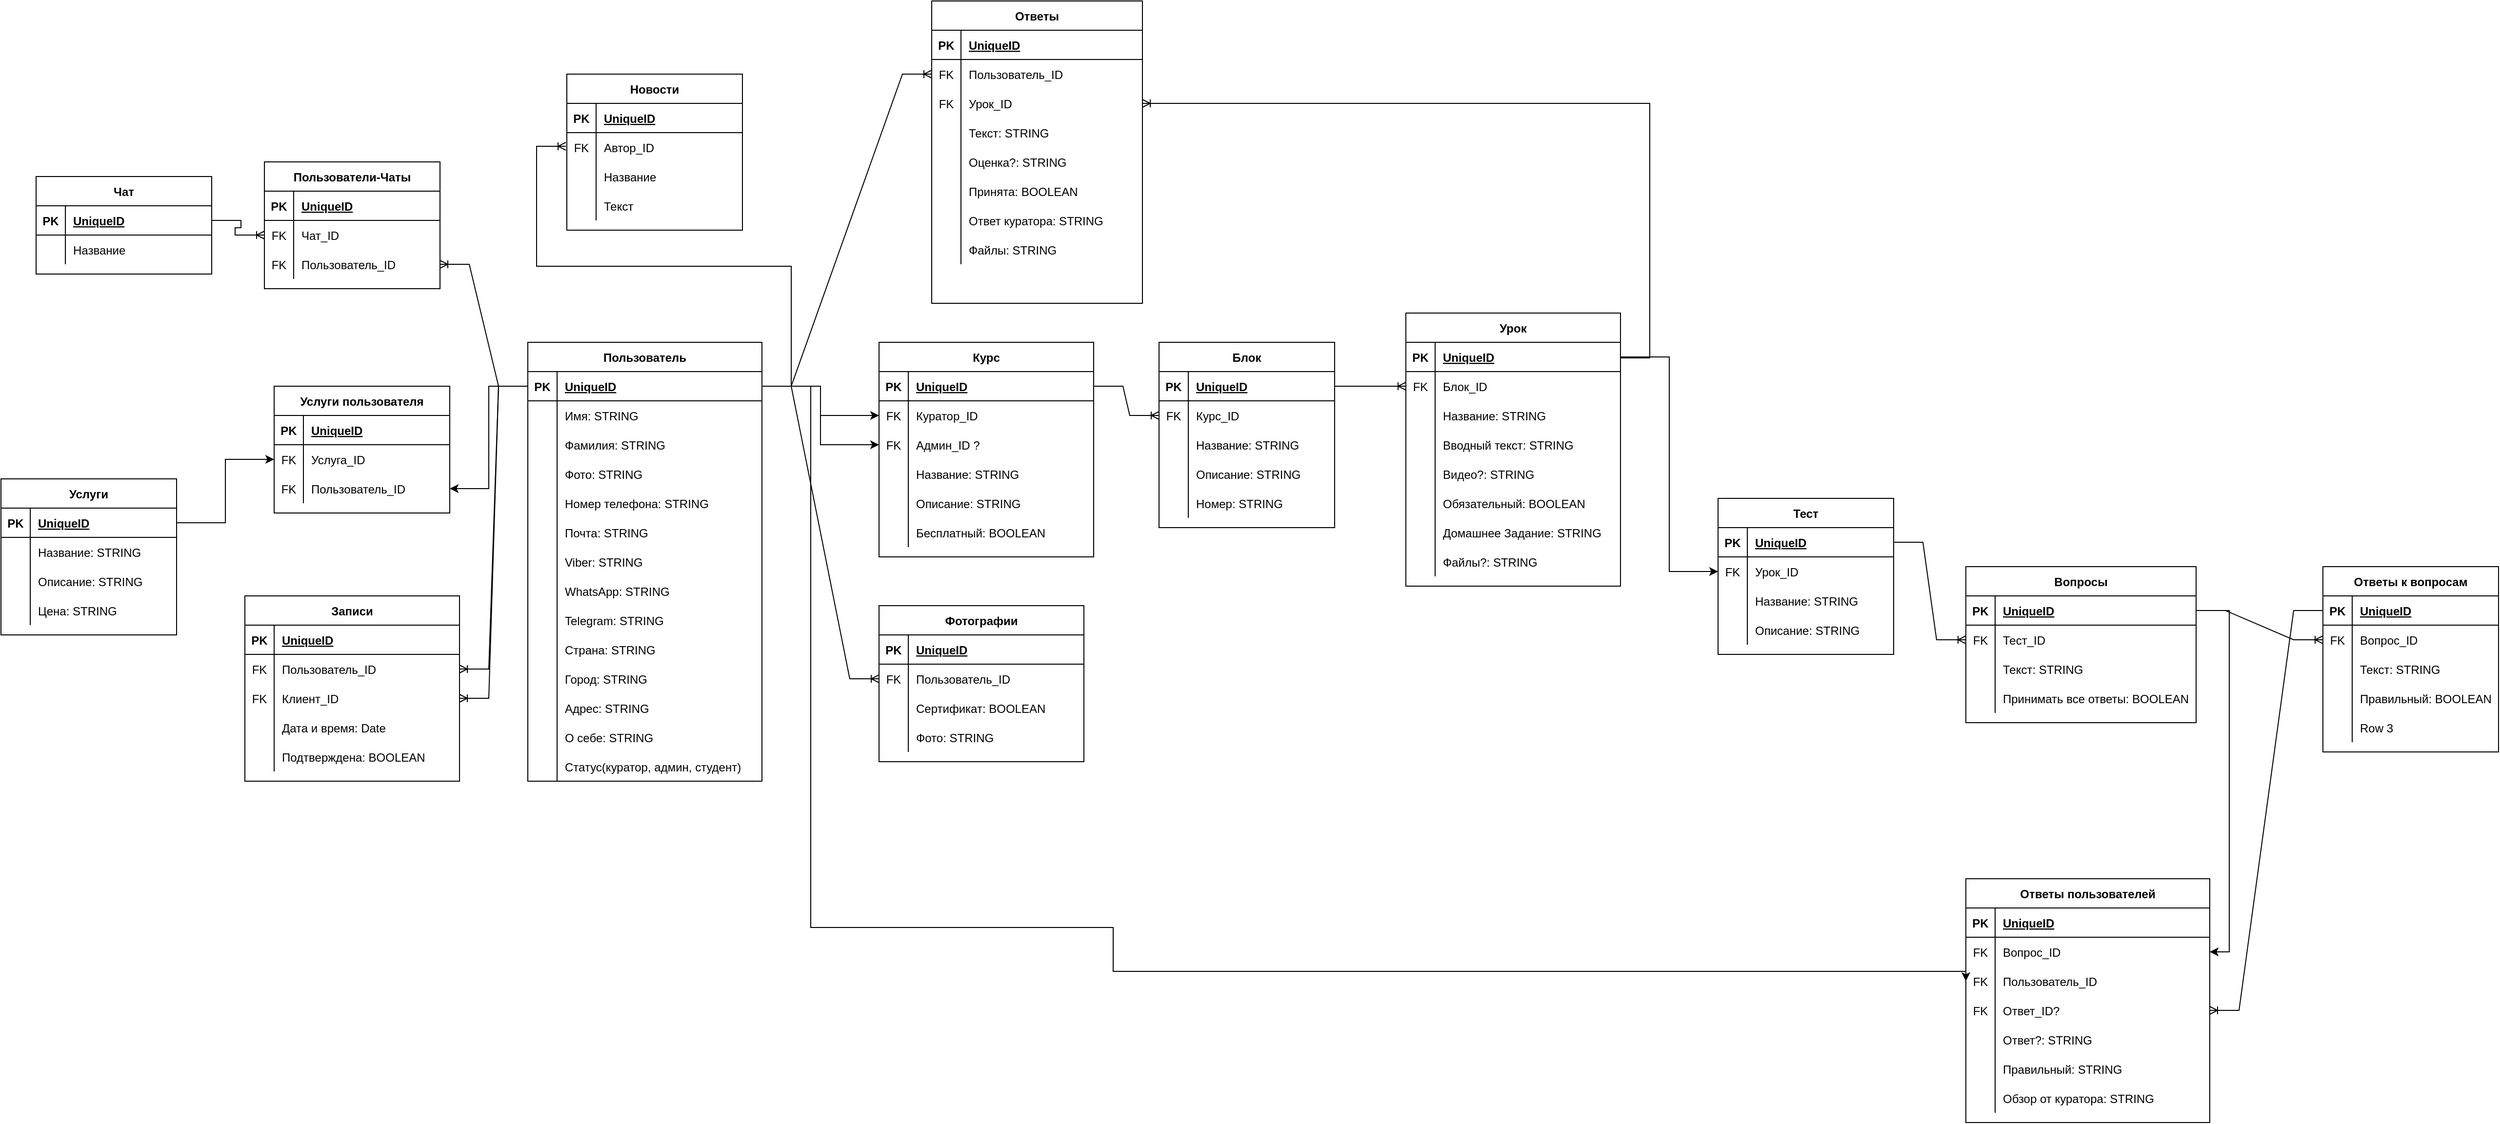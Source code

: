 <mxfile version="20.3.0" type="github">
  <diagram id="5qCYbp4FT-jUFK1v4phh" name="Страница 1">
    <mxGraphModel dx="2449" dy="1943" grid="1" gridSize="10" guides="1" tooltips="1" connect="1" arrows="1" fold="1" page="1" pageScale="1" pageWidth="827" pageHeight="1169" math="0" shadow="0">
      <root>
        <mxCell id="0" />
        <mxCell id="1" parent="0" />
        <mxCell id="KqYCSFKIwq0H_xAVleKR-1" value="Пользователь" style="shape=table;startSize=30;container=1;collapsible=1;childLayout=tableLayout;fixedRows=1;rowLines=0;fontStyle=1;align=center;resizeLast=1;" parent="1" vertex="1">
          <mxGeometry y="240" width="240" height="450" as="geometry" />
        </mxCell>
        <mxCell id="KqYCSFKIwq0H_xAVleKR-2" value="" style="shape=tableRow;horizontal=0;startSize=0;swimlaneHead=0;swimlaneBody=0;fillColor=none;collapsible=0;dropTarget=0;points=[[0,0.5],[1,0.5]];portConstraint=eastwest;top=0;left=0;right=0;bottom=1;" parent="KqYCSFKIwq0H_xAVleKR-1" vertex="1">
          <mxGeometry y="30" width="240" height="30" as="geometry" />
        </mxCell>
        <mxCell id="KqYCSFKIwq0H_xAVleKR-3" value="PK" style="shape=partialRectangle;connectable=0;fillColor=none;top=0;left=0;bottom=0;right=0;fontStyle=1;overflow=hidden;" parent="KqYCSFKIwq0H_xAVleKR-2" vertex="1">
          <mxGeometry width="30" height="30" as="geometry">
            <mxRectangle width="30" height="30" as="alternateBounds" />
          </mxGeometry>
        </mxCell>
        <mxCell id="KqYCSFKIwq0H_xAVleKR-4" value="UniqueID" style="shape=partialRectangle;connectable=0;fillColor=none;top=0;left=0;bottom=0;right=0;align=left;spacingLeft=6;fontStyle=5;overflow=hidden;" parent="KqYCSFKIwq0H_xAVleKR-2" vertex="1">
          <mxGeometry x="30" width="210" height="30" as="geometry">
            <mxRectangle width="210" height="30" as="alternateBounds" />
          </mxGeometry>
        </mxCell>
        <mxCell id="KqYCSFKIwq0H_xAVleKR-60" value="" style="shape=tableRow;horizontal=0;startSize=0;swimlaneHead=0;swimlaneBody=0;fillColor=none;collapsible=0;dropTarget=0;points=[[0,0.5],[1,0.5]];portConstraint=eastwest;top=0;left=0;right=0;bottom=0;" parent="KqYCSFKIwq0H_xAVleKR-1" vertex="1">
          <mxGeometry y="60" width="240" height="30" as="geometry" />
        </mxCell>
        <mxCell id="KqYCSFKIwq0H_xAVleKR-61" value="" style="shape=partialRectangle;connectable=0;fillColor=none;top=0;left=0;bottom=0;right=0;editable=1;overflow=hidden;" parent="KqYCSFKIwq0H_xAVleKR-60" vertex="1">
          <mxGeometry width="30" height="30" as="geometry">
            <mxRectangle width="30" height="30" as="alternateBounds" />
          </mxGeometry>
        </mxCell>
        <mxCell id="KqYCSFKIwq0H_xAVleKR-62" value="Имя: STRING" style="shape=partialRectangle;connectable=0;fillColor=none;top=0;left=0;bottom=0;right=0;align=left;spacingLeft=6;overflow=hidden;" parent="KqYCSFKIwq0H_xAVleKR-60" vertex="1">
          <mxGeometry x="30" width="210" height="30" as="geometry">
            <mxRectangle width="210" height="30" as="alternateBounds" />
          </mxGeometry>
        </mxCell>
        <mxCell id="KqYCSFKIwq0H_xAVleKR-99" value="" style="shape=tableRow;horizontal=0;startSize=0;swimlaneHead=0;swimlaneBody=0;fillColor=none;collapsible=0;dropTarget=0;points=[[0,0.5],[1,0.5]];portConstraint=eastwest;top=0;left=0;right=0;bottom=0;" parent="KqYCSFKIwq0H_xAVleKR-1" vertex="1">
          <mxGeometry y="90" width="240" height="30" as="geometry" />
        </mxCell>
        <mxCell id="KqYCSFKIwq0H_xAVleKR-100" value="" style="shape=partialRectangle;connectable=0;fillColor=none;top=0;left=0;bottom=0;right=0;editable=1;overflow=hidden;" parent="KqYCSFKIwq0H_xAVleKR-99" vertex="1">
          <mxGeometry width="30" height="30" as="geometry">
            <mxRectangle width="30" height="30" as="alternateBounds" />
          </mxGeometry>
        </mxCell>
        <mxCell id="KqYCSFKIwq0H_xAVleKR-101" value="Фамилия: STRING" style="shape=partialRectangle;connectable=0;fillColor=none;top=0;left=0;bottom=0;right=0;align=left;spacingLeft=6;overflow=hidden;" parent="KqYCSFKIwq0H_xAVleKR-99" vertex="1">
          <mxGeometry x="30" width="210" height="30" as="geometry">
            <mxRectangle width="210" height="30" as="alternateBounds" />
          </mxGeometry>
        </mxCell>
        <mxCell id="KqYCSFKIwq0H_xAVleKR-123" value="" style="shape=tableRow;horizontal=0;startSize=0;swimlaneHead=0;swimlaneBody=0;fillColor=none;collapsible=0;dropTarget=0;points=[[0,0.5],[1,0.5]];portConstraint=eastwest;top=0;left=0;right=0;bottom=0;" parent="KqYCSFKIwq0H_xAVleKR-1" vertex="1">
          <mxGeometry y="120" width="240" height="30" as="geometry" />
        </mxCell>
        <mxCell id="KqYCSFKIwq0H_xAVleKR-124" value="" style="shape=partialRectangle;connectable=0;fillColor=none;top=0;left=0;bottom=0;right=0;editable=1;overflow=hidden;" parent="KqYCSFKIwq0H_xAVleKR-123" vertex="1">
          <mxGeometry width="30" height="30" as="geometry">
            <mxRectangle width="30" height="30" as="alternateBounds" />
          </mxGeometry>
        </mxCell>
        <mxCell id="KqYCSFKIwq0H_xAVleKR-125" value="Фото: STRING" style="shape=partialRectangle;connectable=0;fillColor=none;top=0;left=0;bottom=0;right=0;align=left;spacingLeft=6;overflow=hidden;" parent="KqYCSFKIwq0H_xAVleKR-123" vertex="1">
          <mxGeometry x="30" width="210" height="30" as="geometry">
            <mxRectangle width="210" height="30" as="alternateBounds" />
          </mxGeometry>
        </mxCell>
        <mxCell id="KqYCSFKIwq0H_xAVleKR-8" value="" style="shape=tableRow;horizontal=0;startSize=0;swimlaneHead=0;swimlaneBody=0;fillColor=none;collapsible=0;dropTarget=0;points=[[0,0.5],[1,0.5]];portConstraint=eastwest;top=0;left=0;right=0;bottom=0;" parent="KqYCSFKIwq0H_xAVleKR-1" vertex="1">
          <mxGeometry y="150" width="240" height="30" as="geometry" />
        </mxCell>
        <mxCell id="KqYCSFKIwq0H_xAVleKR-9" value="" style="shape=partialRectangle;connectable=0;fillColor=none;top=0;left=0;bottom=0;right=0;editable=1;overflow=hidden;" parent="KqYCSFKIwq0H_xAVleKR-8" vertex="1">
          <mxGeometry width="30" height="30" as="geometry">
            <mxRectangle width="30" height="30" as="alternateBounds" />
          </mxGeometry>
        </mxCell>
        <mxCell id="KqYCSFKIwq0H_xAVleKR-10" value="Номер телефона: STRING" style="shape=partialRectangle;connectable=0;fillColor=none;top=0;left=0;bottom=0;right=0;align=left;spacingLeft=6;overflow=hidden;" parent="KqYCSFKIwq0H_xAVleKR-8" vertex="1">
          <mxGeometry x="30" width="210" height="30" as="geometry">
            <mxRectangle width="210" height="30" as="alternateBounds" />
          </mxGeometry>
        </mxCell>
        <mxCell id="KqYCSFKIwq0H_xAVleKR-11" value="" style="shape=tableRow;horizontal=0;startSize=0;swimlaneHead=0;swimlaneBody=0;fillColor=none;collapsible=0;dropTarget=0;points=[[0,0.5],[1,0.5]];portConstraint=eastwest;top=0;left=0;right=0;bottom=0;" parent="KqYCSFKIwq0H_xAVleKR-1" vertex="1">
          <mxGeometry y="180" width="240" height="30" as="geometry" />
        </mxCell>
        <mxCell id="KqYCSFKIwq0H_xAVleKR-12" value="" style="shape=partialRectangle;connectable=0;fillColor=none;top=0;left=0;bottom=0;right=0;editable=1;overflow=hidden;" parent="KqYCSFKIwq0H_xAVleKR-11" vertex="1">
          <mxGeometry width="30" height="30" as="geometry">
            <mxRectangle width="30" height="30" as="alternateBounds" />
          </mxGeometry>
        </mxCell>
        <mxCell id="KqYCSFKIwq0H_xAVleKR-13" value="Почта: STRING" style="shape=partialRectangle;connectable=0;fillColor=none;top=0;left=0;bottom=0;right=0;align=left;spacingLeft=6;overflow=hidden;" parent="KqYCSFKIwq0H_xAVleKR-11" vertex="1">
          <mxGeometry x="30" width="210" height="30" as="geometry">
            <mxRectangle width="210" height="30" as="alternateBounds" />
          </mxGeometry>
        </mxCell>
        <mxCell id="KqYCSFKIwq0H_xAVleKR-102" value="" style="shape=tableRow;horizontal=0;startSize=0;swimlaneHead=0;swimlaneBody=0;fillColor=none;collapsible=0;dropTarget=0;points=[[0,0.5],[1,0.5]];portConstraint=eastwest;top=0;left=0;right=0;bottom=0;" parent="KqYCSFKIwq0H_xAVleKR-1" vertex="1">
          <mxGeometry y="210" width="240" height="30" as="geometry" />
        </mxCell>
        <mxCell id="KqYCSFKIwq0H_xAVleKR-103" value="" style="shape=partialRectangle;connectable=0;fillColor=none;top=0;left=0;bottom=0;right=0;editable=1;overflow=hidden;" parent="KqYCSFKIwq0H_xAVleKR-102" vertex="1">
          <mxGeometry width="30" height="30" as="geometry">
            <mxRectangle width="30" height="30" as="alternateBounds" />
          </mxGeometry>
        </mxCell>
        <mxCell id="KqYCSFKIwq0H_xAVleKR-104" value="Viber: STRING" style="shape=partialRectangle;connectable=0;fillColor=none;top=0;left=0;bottom=0;right=0;align=left;spacingLeft=6;overflow=hidden;" parent="KqYCSFKIwq0H_xAVleKR-102" vertex="1">
          <mxGeometry x="30" width="210" height="30" as="geometry">
            <mxRectangle width="210" height="30" as="alternateBounds" />
          </mxGeometry>
        </mxCell>
        <mxCell id="KqYCSFKIwq0H_xAVleKR-105" value="" style="shape=tableRow;horizontal=0;startSize=0;swimlaneHead=0;swimlaneBody=0;fillColor=none;collapsible=0;dropTarget=0;points=[[0,0.5],[1,0.5]];portConstraint=eastwest;top=0;left=0;right=0;bottom=0;" parent="KqYCSFKIwq0H_xAVleKR-1" vertex="1">
          <mxGeometry y="240" width="240" height="30" as="geometry" />
        </mxCell>
        <mxCell id="KqYCSFKIwq0H_xAVleKR-106" value="" style="shape=partialRectangle;connectable=0;fillColor=none;top=0;left=0;bottom=0;right=0;editable=1;overflow=hidden;" parent="KqYCSFKIwq0H_xAVleKR-105" vertex="1">
          <mxGeometry width="30" height="30" as="geometry">
            <mxRectangle width="30" height="30" as="alternateBounds" />
          </mxGeometry>
        </mxCell>
        <mxCell id="KqYCSFKIwq0H_xAVleKR-107" value="WhatsApp: STRING" style="shape=partialRectangle;connectable=0;fillColor=none;top=0;left=0;bottom=0;right=0;align=left;spacingLeft=6;overflow=hidden;" parent="KqYCSFKIwq0H_xAVleKR-105" vertex="1">
          <mxGeometry x="30" width="210" height="30" as="geometry">
            <mxRectangle width="210" height="30" as="alternateBounds" />
          </mxGeometry>
        </mxCell>
        <mxCell id="KqYCSFKIwq0H_xAVleKR-108" value="" style="shape=tableRow;horizontal=0;startSize=0;swimlaneHead=0;swimlaneBody=0;fillColor=none;collapsible=0;dropTarget=0;points=[[0,0.5],[1,0.5]];portConstraint=eastwest;top=0;left=0;right=0;bottom=0;" parent="KqYCSFKIwq0H_xAVleKR-1" vertex="1">
          <mxGeometry y="270" width="240" height="30" as="geometry" />
        </mxCell>
        <mxCell id="KqYCSFKIwq0H_xAVleKR-109" value="" style="shape=partialRectangle;connectable=0;fillColor=none;top=0;left=0;bottom=0;right=0;editable=1;overflow=hidden;" parent="KqYCSFKIwq0H_xAVleKR-108" vertex="1">
          <mxGeometry width="30" height="30" as="geometry">
            <mxRectangle width="30" height="30" as="alternateBounds" />
          </mxGeometry>
        </mxCell>
        <mxCell id="KqYCSFKIwq0H_xAVleKR-110" value="Telegram: STRING" style="shape=partialRectangle;connectable=0;fillColor=none;top=0;left=0;bottom=0;right=0;align=left;spacingLeft=6;overflow=hidden;" parent="KqYCSFKIwq0H_xAVleKR-108" vertex="1">
          <mxGeometry x="30" width="210" height="30" as="geometry">
            <mxRectangle width="210" height="30" as="alternateBounds" />
          </mxGeometry>
        </mxCell>
        <mxCell id="KqYCSFKIwq0H_xAVleKR-111" value="" style="shape=tableRow;horizontal=0;startSize=0;swimlaneHead=0;swimlaneBody=0;fillColor=none;collapsible=0;dropTarget=0;points=[[0,0.5],[1,0.5]];portConstraint=eastwest;top=0;left=0;right=0;bottom=0;" parent="KqYCSFKIwq0H_xAVleKR-1" vertex="1">
          <mxGeometry y="300" width="240" height="30" as="geometry" />
        </mxCell>
        <mxCell id="KqYCSFKIwq0H_xAVleKR-112" value="" style="shape=partialRectangle;connectable=0;fillColor=none;top=0;left=0;bottom=0;right=0;editable=1;overflow=hidden;" parent="KqYCSFKIwq0H_xAVleKR-111" vertex="1">
          <mxGeometry width="30" height="30" as="geometry">
            <mxRectangle width="30" height="30" as="alternateBounds" />
          </mxGeometry>
        </mxCell>
        <mxCell id="KqYCSFKIwq0H_xAVleKR-113" value="Страна: STRING" style="shape=partialRectangle;connectable=0;fillColor=none;top=0;left=0;bottom=0;right=0;align=left;spacingLeft=6;overflow=hidden;" parent="KqYCSFKIwq0H_xAVleKR-111" vertex="1">
          <mxGeometry x="30" width="210" height="30" as="geometry">
            <mxRectangle width="210" height="30" as="alternateBounds" />
          </mxGeometry>
        </mxCell>
        <mxCell id="KqYCSFKIwq0H_xAVleKR-114" value="" style="shape=tableRow;horizontal=0;startSize=0;swimlaneHead=0;swimlaneBody=0;fillColor=none;collapsible=0;dropTarget=0;points=[[0,0.5],[1,0.5]];portConstraint=eastwest;top=0;left=0;right=0;bottom=0;" parent="KqYCSFKIwq0H_xAVleKR-1" vertex="1">
          <mxGeometry y="330" width="240" height="30" as="geometry" />
        </mxCell>
        <mxCell id="KqYCSFKIwq0H_xAVleKR-115" value="" style="shape=partialRectangle;connectable=0;fillColor=none;top=0;left=0;bottom=0;right=0;editable=1;overflow=hidden;" parent="KqYCSFKIwq0H_xAVleKR-114" vertex="1">
          <mxGeometry width="30" height="30" as="geometry">
            <mxRectangle width="30" height="30" as="alternateBounds" />
          </mxGeometry>
        </mxCell>
        <mxCell id="KqYCSFKIwq0H_xAVleKR-116" value="Город: STRING" style="shape=partialRectangle;connectable=0;fillColor=none;top=0;left=0;bottom=0;right=0;align=left;spacingLeft=6;overflow=hidden;" parent="KqYCSFKIwq0H_xAVleKR-114" vertex="1">
          <mxGeometry x="30" width="210" height="30" as="geometry">
            <mxRectangle width="210" height="30" as="alternateBounds" />
          </mxGeometry>
        </mxCell>
        <mxCell id="KqYCSFKIwq0H_xAVleKR-117" value="" style="shape=tableRow;horizontal=0;startSize=0;swimlaneHead=0;swimlaneBody=0;fillColor=none;collapsible=0;dropTarget=0;points=[[0,0.5],[1,0.5]];portConstraint=eastwest;top=0;left=0;right=0;bottom=0;" parent="KqYCSFKIwq0H_xAVleKR-1" vertex="1">
          <mxGeometry y="360" width="240" height="30" as="geometry" />
        </mxCell>
        <mxCell id="KqYCSFKIwq0H_xAVleKR-118" value="" style="shape=partialRectangle;connectable=0;fillColor=none;top=0;left=0;bottom=0;right=0;editable=1;overflow=hidden;" parent="KqYCSFKIwq0H_xAVleKR-117" vertex="1">
          <mxGeometry width="30" height="30" as="geometry">
            <mxRectangle width="30" height="30" as="alternateBounds" />
          </mxGeometry>
        </mxCell>
        <mxCell id="KqYCSFKIwq0H_xAVleKR-119" value="Адрес: STRING" style="shape=partialRectangle;connectable=0;fillColor=none;top=0;left=0;bottom=0;right=0;align=left;spacingLeft=6;overflow=hidden;" parent="KqYCSFKIwq0H_xAVleKR-117" vertex="1">
          <mxGeometry x="30" width="210" height="30" as="geometry">
            <mxRectangle width="210" height="30" as="alternateBounds" />
          </mxGeometry>
        </mxCell>
        <mxCell id="KqYCSFKIwq0H_xAVleKR-120" value="" style="shape=tableRow;horizontal=0;startSize=0;swimlaneHead=0;swimlaneBody=0;fillColor=none;collapsible=0;dropTarget=0;points=[[0,0.5],[1,0.5]];portConstraint=eastwest;top=0;left=0;right=0;bottom=0;" parent="KqYCSFKIwq0H_xAVleKR-1" vertex="1">
          <mxGeometry y="390" width="240" height="30" as="geometry" />
        </mxCell>
        <mxCell id="KqYCSFKIwq0H_xAVleKR-121" value="" style="shape=partialRectangle;connectable=0;fillColor=none;top=0;left=0;bottom=0;right=0;editable=1;overflow=hidden;" parent="KqYCSFKIwq0H_xAVleKR-120" vertex="1">
          <mxGeometry width="30" height="30" as="geometry">
            <mxRectangle width="30" height="30" as="alternateBounds" />
          </mxGeometry>
        </mxCell>
        <mxCell id="KqYCSFKIwq0H_xAVleKR-122" value="О себе: STRING" style="shape=partialRectangle;connectable=0;fillColor=none;top=0;left=0;bottom=0;right=0;align=left;spacingLeft=6;overflow=hidden;" parent="KqYCSFKIwq0H_xAVleKR-120" vertex="1">
          <mxGeometry x="30" width="210" height="30" as="geometry">
            <mxRectangle width="210" height="30" as="alternateBounds" />
          </mxGeometry>
        </mxCell>
        <mxCell id="KqYCSFKIwq0H_xAVleKR-18" value="" style="shape=tableRow;horizontal=0;startSize=0;swimlaneHead=0;swimlaneBody=0;fillColor=none;collapsible=0;dropTarget=0;points=[[0,0.5],[1,0.5]];portConstraint=eastwest;top=0;left=0;right=0;bottom=0;" parent="KqYCSFKIwq0H_xAVleKR-1" vertex="1">
          <mxGeometry y="420" width="240" height="30" as="geometry" />
        </mxCell>
        <mxCell id="KqYCSFKIwq0H_xAVleKR-19" value="" style="shape=partialRectangle;connectable=0;fillColor=none;top=0;left=0;bottom=0;right=0;editable=1;overflow=hidden;" parent="KqYCSFKIwq0H_xAVleKR-18" vertex="1">
          <mxGeometry width="30" height="30" as="geometry">
            <mxRectangle width="30" height="30" as="alternateBounds" />
          </mxGeometry>
        </mxCell>
        <mxCell id="KqYCSFKIwq0H_xAVleKR-20" value="Статус(куратор, админ, студент)" style="shape=partialRectangle;connectable=0;fillColor=none;top=0;left=0;bottom=0;right=0;align=left;spacingLeft=6;overflow=hidden;" parent="KqYCSFKIwq0H_xAVleKR-18" vertex="1">
          <mxGeometry x="30" width="210" height="30" as="geometry">
            <mxRectangle width="210" height="30" as="alternateBounds" />
          </mxGeometry>
        </mxCell>
        <mxCell id="KqYCSFKIwq0H_xAVleKR-21" value="Новости" style="shape=table;startSize=30;container=1;collapsible=1;childLayout=tableLayout;fixedRows=1;rowLines=0;fontStyle=1;align=center;resizeLast=1;" parent="1" vertex="1">
          <mxGeometry x="40" y="-35" width="180" height="160" as="geometry" />
        </mxCell>
        <mxCell id="KqYCSFKIwq0H_xAVleKR-22" value="" style="shape=tableRow;horizontal=0;startSize=0;swimlaneHead=0;swimlaneBody=0;fillColor=none;collapsible=0;dropTarget=0;points=[[0,0.5],[1,0.5]];portConstraint=eastwest;top=0;left=0;right=0;bottom=1;" parent="KqYCSFKIwq0H_xAVleKR-21" vertex="1">
          <mxGeometry y="30" width="180" height="30" as="geometry" />
        </mxCell>
        <mxCell id="KqYCSFKIwq0H_xAVleKR-23" value="PK" style="shape=partialRectangle;connectable=0;fillColor=none;top=0;left=0;bottom=0;right=0;fontStyle=1;overflow=hidden;" parent="KqYCSFKIwq0H_xAVleKR-22" vertex="1">
          <mxGeometry width="30" height="30" as="geometry">
            <mxRectangle width="30" height="30" as="alternateBounds" />
          </mxGeometry>
        </mxCell>
        <mxCell id="KqYCSFKIwq0H_xAVleKR-24" value="UniqueID" style="shape=partialRectangle;connectable=0;fillColor=none;top=0;left=0;bottom=0;right=0;align=left;spacingLeft=6;fontStyle=5;overflow=hidden;" parent="KqYCSFKIwq0H_xAVleKR-22" vertex="1">
          <mxGeometry x="30" width="150" height="30" as="geometry">
            <mxRectangle width="150" height="30" as="alternateBounds" />
          </mxGeometry>
        </mxCell>
        <mxCell id="KqYCSFKIwq0H_xAVleKR-284" value="" style="shape=tableRow;horizontal=0;startSize=0;swimlaneHead=0;swimlaneBody=0;fillColor=none;collapsible=0;dropTarget=0;points=[[0,0.5],[1,0.5]];portConstraint=eastwest;top=0;left=0;right=0;bottom=0;" parent="KqYCSFKIwq0H_xAVleKR-21" vertex="1">
          <mxGeometry y="60" width="180" height="30" as="geometry" />
        </mxCell>
        <mxCell id="KqYCSFKIwq0H_xAVleKR-285" value="FK" style="shape=partialRectangle;connectable=0;fillColor=none;top=0;left=0;bottom=0;right=0;fontStyle=0;overflow=hidden;" parent="KqYCSFKIwq0H_xAVleKR-284" vertex="1">
          <mxGeometry width="30" height="30" as="geometry">
            <mxRectangle width="30" height="30" as="alternateBounds" />
          </mxGeometry>
        </mxCell>
        <mxCell id="KqYCSFKIwq0H_xAVleKR-286" value="Автор_ID" style="shape=partialRectangle;connectable=0;fillColor=none;top=0;left=0;bottom=0;right=0;align=left;spacingLeft=6;fontStyle=0;overflow=hidden;" parent="KqYCSFKIwq0H_xAVleKR-284" vertex="1">
          <mxGeometry x="30" width="150" height="30" as="geometry">
            <mxRectangle width="150" height="30" as="alternateBounds" />
          </mxGeometry>
        </mxCell>
        <mxCell id="KqYCSFKIwq0H_xAVleKR-25" value="" style="shape=tableRow;horizontal=0;startSize=0;swimlaneHead=0;swimlaneBody=0;fillColor=none;collapsible=0;dropTarget=0;points=[[0,0.5],[1,0.5]];portConstraint=eastwest;top=0;left=0;right=0;bottom=0;" parent="KqYCSFKIwq0H_xAVleKR-21" vertex="1">
          <mxGeometry y="90" width="180" height="30" as="geometry" />
        </mxCell>
        <mxCell id="KqYCSFKIwq0H_xAVleKR-26" value="" style="shape=partialRectangle;connectable=0;fillColor=none;top=0;left=0;bottom=0;right=0;editable=1;overflow=hidden;" parent="KqYCSFKIwq0H_xAVleKR-25" vertex="1">
          <mxGeometry width="30" height="30" as="geometry">
            <mxRectangle width="30" height="30" as="alternateBounds" />
          </mxGeometry>
        </mxCell>
        <mxCell id="KqYCSFKIwq0H_xAVleKR-27" value="Название" style="shape=partialRectangle;connectable=0;fillColor=none;top=0;left=0;bottom=0;right=0;align=left;spacingLeft=6;overflow=hidden;" parent="KqYCSFKIwq0H_xAVleKR-25" vertex="1">
          <mxGeometry x="30" width="150" height="30" as="geometry">
            <mxRectangle width="150" height="30" as="alternateBounds" />
          </mxGeometry>
        </mxCell>
        <mxCell id="KqYCSFKIwq0H_xAVleKR-28" value="" style="shape=tableRow;horizontal=0;startSize=0;swimlaneHead=0;swimlaneBody=0;fillColor=none;collapsible=0;dropTarget=0;points=[[0,0.5],[1,0.5]];portConstraint=eastwest;top=0;left=0;right=0;bottom=0;" parent="KqYCSFKIwq0H_xAVleKR-21" vertex="1">
          <mxGeometry y="120" width="180" height="30" as="geometry" />
        </mxCell>
        <mxCell id="KqYCSFKIwq0H_xAVleKR-29" value="" style="shape=partialRectangle;connectable=0;fillColor=none;top=0;left=0;bottom=0;right=0;editable=1;overflow=hidden;" parent="KqYCSFKIwq0H_xAVleKR-28" vertex="1">
          <mxGeometry width="30" height="30" as="geometry">
            <mxRectangle width="30" height="30" as="alternateBounds" />
          </mxGeometry>
        </mxCell>
        <mxCell id="KqYCSFKIwq0H_xAVleKR-30" value="Текст" style="shape=partialRectangle;connectable=0;fillColor=none;top=0;left=0;bottom=0;right=0;align=left;spacingLeft=6;overflow=hidden;" parent="KqYCSFKIwq0H_xAVleKR-28" vertex="1">
          <mxGeometry x="30" width="150" height="30" as="geometry">
            <mxRectangle width="150" height="30" as="alternateBounds" />
          </mxGeometry>
        </mxCell>
        <mxCell id="KqYCSFKIwq0H_xAVleKR-34" value="Курс" style="shape=table;startSize=30;container=1;collapsible=1;childLayout=tableLayout;fixedRows=1;rowLines=0;fontStyle=1;align=center;resizeLast=1;" parent="1" vertex="1">
          <mxGeometry x="360" y="240" width="220" height="220" as="geometry" />
        </mxCell>
        <mxCell id="KqYCSFKIwq0H_xAVleKR-35" value="" style="shape=tableRow;horizontal=0;startSize=0;swimlaneHead=0;swimlaneBody=0;fillColor=none;collapsible=0;dropTarget=0;points=[[0,0.5],[1,0.5]];portConstraint=eastwest;top=0;left=0;right=0;bottom=1;" parent="KqYCSFKIwq0H_xAVleKR-34" vertex="1">
          <mxGeometry y="30" width="220" height="30" as="geometry" />
        </mxCell>
        <mxCell id="KqYCSFKIwq0H_xAVleKR-36" value="PK" style="shape=partialRectangle;connectable=0;fillColor=none;top=0;left=0;bottom=0;right=0;fontStyle=1;overflow=hidden;" parent="KqYCSFKIwq0H_xAVleKR-35" vertex="1">
          <mxGeometry width="30" height="30" as="geometry">
            <mxRectangle width="30" height="30" as="alternateBounds" />
          </mxGeometry>
        </mxCell>
        <mxCell id="KqYCSFKIwq0H_xAVleKR-37" value="UniqueID" style="shape=partialRectangle;connectable=0;fillColor=none;top=0;left=0;bottom=0;right=0;align=left;spacingLeft=6;fontStyle=5;overflow=hidden;" parent="KqYCSFKIwq0H_xAVleKR-35" vertex="1">
          <mxGeometry x="30" width="190" height="30" as="geometry">
            <mxRectangle width="190" height="30" as="alternateBounds" />
          </mxGeometry>
        </mxCell>
        <mxCell id="KqYCSFKIwq0H_xAVleKR-47" value="" style="shape=tableRow;horizontal=0;startSize=0;swimlaneHead=0;swimlaneBody=0;fillColor=none;collapsible=0;dropTarget=0;points=[[0,0.5],[1,0.5]];portConstraint=eastwest;top=0;left=0;right=0;bottom=0;" parent="KqYCSFKIwq0H_xAVleKR-34" vertex="1">
          <mxGeometry y="60" width="220" height="30" as="geometry" />
        </mxCell>
        <mxCell id="KqYCSFKIwq0H_xAVleKR-48" value="FK" style="shape=partialRectangle;connectable=0;fillColor=none;top=0;left=0;bottom=0;right=0;fontStyle=0;overflow=hidden;" parent="KqYCSFKIwq0H_xAVleKR-47" vertex="1">
          <mxGeometry width="30" height="30" as="geometry">
            <mxRectangle width="30" height="30" as="alternateBounds" />
          </mxGeometry>
        </mxCell>
        <mxCell id="KqYCSFKIwq0H_xAVleKR-49" value="Куратор_ID" style="shape=partialRectangle;connectable=0;fillColor=none;top=0;left=0;bottom=0;right=0;align=left;spacingLeft=6;fontStyle=0;overflow=hidden;" parent="KqYCSFKIwq0H_xAVleKR-47" vertex="1">
          <mxGeometry x="30" width="190" height="30" as="geometry">
            <mxRectangle width="190" height="30" as="alternateBounds" />
          </mxGeometry>
        </mxCell>
        <mxCell id="KqYCSFKIwq0H_xAVleKR-57" value="" style="shape=tableRow;horizontal=0;startSize=0;swimlaneHead=0;swimlaneBody=0;fillColor=none;collapsible=0;dropTarget=0;points=[[0,0.5],[1,0.5]];portConstraint=eastwest;top=0;left=0;right=0;bottom=0;" parent="KqYCSFKIwq0H_xAVleKR-34" vertex="1">
          <mxGeometry y="90" width="220" height="30" as="geometry" />
        </mxCell>
        <mxCell id="KqYCSFKIwq0H_xAVleKR-58" value="FK" style="shape=partialRectangle;connectable=0;fillColor=none;top=0;left=0;bottom=0;right=0;fontStyle=0;overflow=hidden;" parent="KqYCSFKIwq0H_xAVleKR-57" vertex="1">
          <mxGeometry width="30" height="30" as="geometry">
            <mxRectangle width="30" height="30" as="alternateBounds" />
          </mxGeometry>
        </mxCell>
        <mxCell id="KqYCSFKIwq0H_xAVleKR-59" value="Админ_ID ? " style="shape=partialRectangle;connectable=0;fillColor=none;top=0;left=0;bottom=0;right=0;align=left;spacingLeft=6;fontStyle=0;overflow=hidden;" parent="KqYCSFKIwq0H_xAVleKR-57" vertex="1">
          <mxGeometry x="30" width="190" height="30" as="geometry">
            <mxRectangle width="190" height="30" as="alternateBounds" />
          </mxGeometry>
        </mxCell>
        <mxCell id="KqYCSFKIwq0H_xAVleKR-38" value="" style="shape=tableRow;horizontal=0;startSize=0;swimlaneHead=0;swimlaneBody=0;fillColor=none;collapsible=0;dropTarget=0;points=[[0,0.5],[1,0.5]];portConstraint=eastwest;top=0;left=0;right=0;bottom=0;" parent="KqYCSFKIwq0H_xAVleKR-34" vertex="1">
          <mxGeometry y="120" width="220" height="30" as="geometry" />
        </mxCell>
        <mxCell id="KqYCSFKIwq0H_xAVleKR-39" value="" style="shape=partialRectangle;connectable=0;fillColor=none;top=0;left=0;bottom=0;right=0;editable=1;overflow=hidden;" parent="KqYCSFKIwq0H_xAVleKR-38" vertex="1">
          <mxGeometry width="30" height="30" as="geometry">
            <mxRectangle width="30" height="30" as="alternateBounds" />
          </mxGeometry>
        </mxCell>
        <mxCell id="KqYCSFKIwq0H_xAVleKR-40" value="Название: STRING" style="shape=partialRectangle;connectable=0;fillColor=none;top=0;left=0;bottom=0;right=0;align=left;spacingLeft=6;overflow=hidden;" parent="KqYCSFKIwq0H_xAVleKR-38" vertex="1">
          <mxGeometry x="30" width="190" height="30" as="geometry">
            <mxRectangle width="190" height="30" as="alternateBounds" />
          </mxGeometry>
        </mxCell>
        <mxCell id="KqYCSFKIwq0H_xAVleKR-41" value="" style="shape=tableRow;horizontal=0;startSize=0;swimlaneHead=0;swimlaneBody=0;fillColor=none;collapsible=0;dropTarget=0;points=[[0,0.5],[1,0.5]];portConstraint=eastwest;top=0;left=0;right=0;bottom=0;" parent="KqYCSFKIwq0H_xAVleKR-34" vertex="1">
          <mxGeometry y="150" width="220" height="30" as="geometry" />
        </mxCell>
        <mxCell id="KqYCSFKIwq0H_xAVleKR-42" value="" style="shape=partialRectangle;connectable=0;fillColor=none;top=0;left=0;bottom=0;right=0;editable=1;overflow=hidden;" parent="KqYCSFKIwq0H_xAVleKR-41" vertex="1">
          <mxGeometry width="30" height="30" as="geometry">
            <mxRectangle width="30" height="30" as="alternateBounds" />
          </mxGeometry>
        </mxCell>
        <mxCell id="KqYCSFKIwq0H_xAVleKR-43" value="Описание: STRING" style="shape=partialRectangle;connectable=0;fillColor=none;top=0;left=0;bottom=0;right=0;align=left;spacingLeft=6;overflow=hidden;" parent="KqYCSFKIwq0H_xAVleKR-41" vertex="1">
          <mxGeometry x="30" width="190" height="30" as="geometry">
            <mxRectangle width="190" height="30" as="alternateBounds" />
          </mxGeometry>
        </mxCell>
        <mxCell id="KqYCSFKIwq0H_xAVleKR-44" value="" style="shape=tableRow;horizontal=0;startSize=0;swimlaneHead=0;swimlaneBody=0;fillColor=none;collapsible=0;dropTarget=0;points=[[0,0.5],[1,0.5]];portConstraint=eastwest;top=0;left=0;right=0;bottom=0;" parent="KqYCSFKIwq0H_xAVleKR-34" vertex="1">
          <mxGeometry y="180" width="220" height="30" as="geometry" />
        </mxCell>
        <mxCell id="KqYCSFKIwq0H_xAVleKR-45" value="" style="shape=partialRectangle;connectable=0;fillColor=none;top=0;left=0;bottom=0;right=0;editable=1;overflow=hidden;" parent="KqYCSFKIwq0H_xAVleKR-44" vertex="1">
          <mxGeometry width="30" height="30" as="geometry">
            <mxRectangle width="30" height="30" as="alternateBounds" />
          </mxGeometry>
        </mxCell>
        <mxCell id="KqYCSFKIwq0H_xAVleKR-46" value="Бесплатный: BOOLEAN" style="shape=partialRectangle;connectable=0;fillColor=none;top=0;left=0;bottom=0;right=0;align=left;spacingLeft=6;overflow=hidden;" parent="KqYCSFKIwq0H_xAVleKR-44" vertex="1">
          <mxGeometry x="30" width="190" height="30" as="geometry">
            <mxRectangle width="190" height="30" as="alternateBounds" />
          </mxGeometry>
        </mxCell>
        <mxCell id="KqYCSFKIwq0H_xAVleKR-50" style="edgeStyle=orthogonalEdgeStyle;rounded=0;orthogonalLoop=1;jettySize=auto;html=1;entryX=0;entryY=0.5;entryDx=0;entryDy=0;" parent="1" source="KqYCSFKIwq0H_xAVleKR-2" target="KqYCSFKIwq0H_xAVleKR-47" edge="1">
          <mxGeometry relative="1" as="geometry" />
        </mxCell>
        <mxCell id="KqYCSFKIwq0H_xAVleKR-63" style="edgeStyle=orthogonalEdgeStyle;rounded=0;orthogonalLoop=1;jettySize=auto;html=1;exitX=1;exitY=0.5;exitDx=0;exitDy=0;entryX=0;entryY=0.5;entryDx=0;entryDy=0;" parent="1" source="KqYCSFKIwq0H_xAVleKR-2" target="KqYCSFKIwq0H_xAVleKR-57" edge="1">
          <mxGeometry relative="1" as="geometry">
            <mxPoint x="270" y="300" as="targetPoint" />
          </mxGeometry>
        </mxCell>
        <mxCell id="KqYCSFKIwq0H_xAVleKR-64" value="Урок" style="shape=table;startSize=30;container=1;collapsible=1;childLayout=tableLayout;fixedRows=1;rowLines=0;fontStyle=1;align=center;resizeLast=1;" parent="1" vertex="1">
          <mxGeometry x="900" y="210" width="220" height="280" as="geometry" />
        </mxCell>
        <mxCell id="KqYCSFKIwq0H_xAVleKR-65" value="" style="shape=tableRow;horizontal=0;startSize=0;swimlaneHead=0;swimlaneBody=0;fillColor=none;collapsible=0;dropTarget=0;points=[[0,0.5],[1,0.5]];portConstraint=eastwest;top=0;left=0;right=0;bottom=1;" parent="KqYCSFKIwq0H_xAVleKR-64" vertex="1">
          <mxGeometry y="30" width="220" height="30" as="geometry" />
        </mxCell>
        <mxCell id="KqYCSFKIwq0H_xAVleKR-66" value="PK" style="shape=partialRectangle;connectable=0;fillColor=none;top=0;left=0;bottom=0;right=0;fontStyle=1;overflow=hidden;" parent="KqYCSFKIwq0H_xAVleKR-65" vertex="1">
          <mxGeometry width="30" height="30" as="geometry">
            <mxRectangle width="30" height="30" as="alternateBounds" />
          </mxGeometry>
        </mxCell>
        <mxCell id="KqYCSFKIwq0H_xAVleKR-67" value="UniqueID" style="shape=partialRectangle;connectable=0;fillColor=none;top=0;left=0;bottom=0;right=0;align=left;spacingLeft=6;fontStyle=5;overflow=hidden;" parent="KqYCSFKIwq0H_xAVleKR-65" vertex="1">
          <mxGeometry x="30" width="190" height="30" as="geometry">
            <mxRectangle width="190" height="30" as="alternateBounds" />
          </mxGeometry>
        </mxCell>
        <mxCell id="KqYCSFKIwq0H_xAVleKR-96" value="" style="shape=tableRow;horizontal=0;startSize=0;swimlaneHead=0;swimlaneBody=0;fillColor=none;collapsible=0;dropTarget=0;points=[[0,0.5],[1,0.5]];portConstraint=eastwest;top=0;left=0;right=0;bottom=0;" parent="KqYCSFKIwq0H_xAVleKR-64" vertex="1">
          <mxGeometry y="60" width="220" height="30" as="geometry" />
        </mxCell>
        <mxCell id="KqYCSFKIwq0H_xAVleKR-97" value="FK" style="shape=partialRectangle;connectable=0;fillColor=none;top=0;left=0;bottom=0;right=0;fontStyle=0;overflow=hidden;" parent="KqYCSFKIwq0H_xAVleKR-96" vertex="1">
          <mxGeometry width="30" height="30" as="geometry">
            <mxRectangle width="30" height="30" as="alternateBounds" />
          </mxGeometry>
        </mxCell>
        <mxCell id="KqYCSFKIwq0H_xAVleKR-98" value="Блок_ID" style="shape=partialRectangle;connectable=0;fillColor=none;top=0;left=0;bottom=0;right=0;align=left;spacingLeft=6;fontStyle=0;overflow=hidden;" parent="KqYCSFKIwq0H_xAVleKR-96" vertex="1">
          <mxGeometry x="30" width="190" height="30" as="geometry">
            <mxRectangle width="190" height="30" as="alternateBounds" />
          </mxGeometry>
        </mxCell>
        <mxCell id="KqYCSFKIwq0H_xAVleKR-68" value="" style="shape=tableRow;horizontal=0;startSize=0;swimlaneHead=0;swimlaneBody=0;fillColor=none;collapsible=0;dropTarget=0;points=[[0,0.5],[1,0.5]];portConstraint=eastwest;top=0;left=0;right=0;bottom=0;" parent="KqYCSFKIwq0H_xAVleKR-64" vertex="1">
          <mxGeometry y="90" width="220" height="30" as="geometry" />
        </mxCell>
        <mxCell id="KqYCSFKIwq0H_xAVleKR-69" value="" style="shape=partialRectangle;connectable=0;fillColor=none;top=0;left=0;bottom=0;right=0;editable=1;overflow=hidden;" parent="KqYCSFKIwq0H_xAVleKR-68" vertex="1">
          <mxGeometry width="30" height="30" as="geometry">
            <mxRectangle width="30" height="30" as="alternateBounds" />
          </mxGeometry>
        </mxCell>
        <mxCell id="KqYCSFKIwq0H_xAVleKR-70" value="Название: STRING" style="shape=partialRectangle;connectable=0;fillColor=none;top=0;left=0;bottom=0;right=0;align=left;spacingLeft=6;overflow=hidden;" parent="KqYCSFKIwq0H_xAVleKR-68" vertex="1">
          <mxGeometry x="30" width="190" height="30" as="geometry">
            <mxRectangle width="190" height="30" as="alternateBounds" />
          </mxGeometry>
        </mxCell>
        <mxCell id="KqYCSFKIwq0H_xAVleKR-71" value="" style="shape=tableRow;horizontal=0;startSize=0;swimlaneHead=0;swimlaneBody=0;fillColor=none;collapsible=0;dropTarget=0;points=[[0,0.5],[1,0.5]];portConstraint=eastwest;top=0;left=0;right=0;bottom=0;" parent="KqYCSFKIwq0H_xAVleKR-64" vertex="1">
          <mxGeometry y="120" width="220" height="30" as="geometry" />
        </mxCell>
        <mxCell id="KqYCSFKIwq0H_xAVleKR-72" value="" style="shape=partialRectangle;connectable=0;fillColor=none;top=0;left=0;bottom=0;right=0;editable=1;overflow=hidden;" parent="KqYCSFKIwq0H_xAVleKR-71" vertex="1">
          <mxGeometry width="30" height="30" as="geometry">
            <mxRectangle width="30" height="30" as="alternateBounds" />
          </mxGeometry>
        </mxCell>
        <mxCell id="KqYCSFKIwq0H_xAVleKR-73" value="Вводный текст: STRING" style="shape=partialRectangle;connectable=0;fillColor=none;top=0;left=0;bottom=0;right=0;align=left;spacingLeft=6;overflow=hidden;" parent="KqYCSFKIwq0H_xAVleKR-71" vertex="1">
          <mxGeometry x="30" width="190" height="30" as="geometry">
            <mxRectangle width="190" height="30" as="alternateBounds" />
          </mxGeometry>
        </mxCell>
        <mxCell id="KqYCSFKIwq0H_xAVleKR-180" value="" style="shape=tableRow;horizontal=0;startSize=0;swimlaneHead=0;swimlaneBody=0;fillColor=none;collapsible=0;dropTarget=0;points=[[0,0.5],[1,0.5]];portConstraint=eastwest;top=0;left=0;right=0;bottom=0;" parent="KqYCSFKIwq0H_xAVleKR-64" vertex="1">
          <mxGeometry y="150" width="220" height="30" as="geometry" />
        </mxCell>
        <mxCell id="KqYCSFKIwq0H_xAVleKR-181" value="" style="shape=partialRectangle;connectable=0;fillColor=none;top=0;left=0;bottom=0;right=0;editable=1;overflow=hidden;" parent="KqYCSFKIwq0H_xAVleKR-180" vertex="1">
          <mxGeometry width="30" height="30" as="geometry">
            <mxRectangle width="30" height="30" as="alternateBounds" />
          </mxGeometry>
        </mxCell>
        <mxCell id="KqYCSFKIwq0H_xAVleKR-182" value="Видео?: STRING" style="shape=partialRectangle;connectable=0;fillColor=none;top=0;left=0;bottom=0;right=0;align=left;spacingLeft=6;overflow=hidden;" parent="KqYCSFKIwq0H_xAVleKR-180" vertex="1">
          <mxGeometry x="30" width="190" height="30" as="geometry">
            <mxRectangle width="190" height="30" as="alternateBounds" />
          </mxGeometry>
        </mxCell>
        <mxCell id="KqYCSFKIwq0H_xAVleKR-74" value="" style="shape=tableRow;horizontal=0;startSize=0;swimlaneHead=0;swimlaneBody=0;fillColor=none;collapsible=0;dropTarget=0;points=[[0,0.5],[1,0.5]];portConstraint=eastwest;top=0;left=0;right=0;bottom=0;" parent="KqYCSFKIwq0H_xAVleKR-64" vertex="1">
          <mxGeometry y="180" width="220" height="30" as="geometry" />
        </mxCell>
        <mxCell id="KqYCSFKIwq0H_xAVleKR-75" value="" style="shape=partialRectangle;connectable=0;fillColor=none;top=0;left=0;bottom=0;right=0;editable=1;overflow=hidden;" parent="KqYCSFKIwq0H_xAVleKR-74" vertex="1">
          <mxGeometry width="30" height="30" as="geometry">
            <mxRectangle width="30" height="30" as="alternateBounds" />
          </mxGeometry>
        </mxCell>
        <mxCell id="KqYCSFKIwq0H_xAVleKR-76" value="Обязательный: BOOLEAN" style="shape=partialRectangle;connectable=0;fillColor=none;top=0;left=0;bottom=0;right=0;align=left;spacingLeft=6;overflow=hidden;" parent="KqYCSFKIwq0H_xAVleKR-74" vertex="1">
          <mxGeometry x="30" width="190" height="30" as="geometry">
            <mxRectangle width="190" height="30" as="alternateBounds" />
          </mxGeometry>
        </mxCell>
        <mxCell id="KqYCSFKIwq0H_xAVleKR-183" value="" style="shape=tableRow;horizontal=0;startSize=0;swimlaneHead=0;swimlaneBody=0;fillColor=none;collapsible=0;dropTarget=0;points=[[0,0.5],[1,0.5]];portConstraint=eastwest;top=0;left=0;right=0;bottom=0;" parent="KqYCSFKIwq0H_xAVleKR-64" vertex="1">
          <mxGeometry y="210" width="220" height="30" as="geometry" />
        </mxCell>
        <mxCell id="KqYCSFKIwq0H_xAVleKR-184" value="" style="shape=partialRectangle;connectable=0;fillColor=none;top=0;left=0;bottom=0;right=0;editable=1;overflow=hidden;" parent="KqYCSFKIwq0H_xAVleKR-183" vertex="1">
          <mxGeometry width="30" height="30" as="geometry">
            <mxRectangle width="30" height="30" as="alternateBounds" />
          </mxGeometry>
        </mxCell>
        <mxCell id="KqYCSFKIwq0H_xAVleKR-185" value="Домашнее Задание: STRING" style="shape=partialRectangle;connectable=0;fillColor=none;top=0;left=0;bottom=0;right=0;align=left;spacingLeft=6;overflow=hidden;" parent="KqYCSFKIwq0H_xAVleKR-183" vertex="1">
          <mxGeometry x="30" width="190" height="30" as="geometry">
            <mxRectangle width="190" height="30" as="alternateBounds" />
          </mxGeometry>
        </mxCell>
        <mxCell id="KqYCSFKIwq0H_xAVleKR-228" value="" style="shape=tableRow;horizontal=0;startSize=0;swimlaneHead=0;swimlaneBody=0;fillColor=none;collapsible=0;dropTarget=0;points=[[0,0.5],[1,0.5]];portConstraint=eastwest;top=0;left=0;right=0;bottom=0;" parent="KqYCSFKIwq0H_xAVleKR-64" vertex="1">
          <mxGeometry y="240" width="220" height="30" as="geometry" />
        </mxCell>
        <mxCell id="KqYCSFKIwq0H_xAVleKR-229" value="" style="shape=partialRectangle;connectable=0;fillColor=none;top=0;left=0;bottom=0;right=0;editable=1;overflow=hidden;" parent="KqYCSFKIwq0H_xAVleKR-228" vertex="1">
          <mxGeometry width="30" height="30" as="geometry">
            <mxRectangle width="30" height="30" as="alternateBounds" />
          </mxGeometry>
        </mxCell>
        <mxCell id="KqYCSFKIwq0H_xAVleKR-230" value="Файлы?: STRING" style="shape=partialRectangle;connectable=0;fillColor=none;top=0;left=0;bottom=0;right=0;align=left;spacingLeft=6;overflow=hidden;" parent="KqYCSFKIwq0H_xAVleKR-228" vertex="1">
          <mxGeometry x="30" width="190" height="30" as="geometry">
            <mxRectangle width="190" height="30" as="alternateBounds" />
          </mxGeometry>
        </mxCell>
        <mxCell id="KqYCSFKIwq0H_xAVleKR-77" value="Блок" style="shape=table;startSize=30;container=1;collapsible=1;childLayout=tableLayout;fixedRows=1;rowLines=0;fontStyle=1;align=center;resizeLast=1;" parent="1" vertex="1">
          <mxGeometry x="647" y="240" width="180" height="190" as="geometry" />
        </mxCell>
        <mxCell id="KqYCSFKIwq0H_xAVleKR-78" value="" style="shape=tableRow;horizontal=0;startSize=0;swimlaneHead=0;swimlaneBody=0;fillColor=none;collapsible=0;dropTarget=0;points=[[0,0.5],[1,0.5]];portConstraint=eastwest;top=0;left=0;right=0;bottom=1;" parent="KqYCSFKIwq0H_xAVleKR-77" vertex="1">
          <mxGeometry y="30" width="180" height="30" as="geometry" />
        </mxCell>
        <mxCell id="KqYCSFKIwq0H_xAVleKR-79" value="PK" style="shape=partialRectangle;connectable=0;fillColor=none;top=0;left=0;bottom=0;right=0;fontStyle=1;overflow=hidden;" parent="KqYCSFKIwq0H_xAVleKR-78" vertex="1">
          <mxGeometry width="30" height="30" as="geometry">
            <mxRectangle width="30" height="30" as="alternateBounds" />
          </mxGeometry>
        </mxCell>
        <mxCell id="KqYCSFKIwq0H_xAVleKR-80" value="UniqueID" style="shape=partialRectangle;connectable=0;fillColor=none;top=0;left=0;bottom=0;right=0;align=left;spacingLeft=6;fontStyle=5;overflow=hidden;" parent="KqYCSFKIwq0H_xAVleKR-78" vertex="1">
          <mxGeometry x="30" width="150" height="30" as="geometry">
            <mxRectangle width="150" height="30" as="alternateBounds" />
          </mxGeometry>
        </mxCell>
        <mxCell id="KqYCSFKIwq0H_xAVleKR-90" value="" style="shape=tableRow;horizontal=0;startSize=0;swimlaneHead=0;swimlaneBody=0;fillColor=none;collapsible=0;dropTarget=0;points=[[0,0.5],[1,0.5]];portConstraint=eastwest;top=0;left=0;right=0;bottom=0;" parent="KqYCSFKIwq0H_xAVleKR-77" vertex="1">
          <mxGeometry y="60" width="180" height="30" as="geometry" />
        </mxCell>
        <mxCell id="KqYCSFKIwq0H_xAVleKR-91" value="FK" style="shape=partialRectangle;connectable=0;fillColor=none;top=0;left=0;bottom=0;right=0;fontStyle=0;overflow=hidden;" parent="KqYCSFKIwq0H_xAVleKR-90" vertex="1">
          <mxGeometry width="30" height="30" as="geometry">
            <mxRectangle width="30" height="30" as="alternateBounds" />
          </mxGeometry>
        </mxCell>
        <mxCell id="KqYCSFKIwq0H_xAVleKR-92" value="Курс_ID" style="shape=partialRectangle;connectable=0;fillColor=none;top=0;left=0;bottom=0;right=0;align=left;spacingLeft=6;fontStyle=0;overflow=hidden;" parent="KqYCSFKIwq0H_xAVleKR-90" vertex="1">
          <mxGeometry x="30" width="150" height="30" as="geometry">
            <mxRectangle width="150" height="30" as="alternateBounds" />
          </mxGeometry>
        </mxCell>
        <mxCell id="KqYCSFKIwq0H_xAVleKR-81" value="" style="shape=tableRow;horizontal=0;startSize=0;swimlaneHead=0;swimlaneBody=0;fillColor=none;collapsible=0;dropTarget=0;points=[[0,0.5],[1,0.5]];portConstraint=eastwest;top=0;left=0;right=0;bottom=0;" parent="KqYCSFKIwq0H_xAVleKR-77" vertex="1">
          <mxGeometry y="90" width="180" height="30" as="geometry" />
        </mxCell>
        <mxCell id="KqYCSFKIwq0H_xAVleKR-82" value="" style="shape=partialRectangle;connectable=0;fillColor=none;top=0;left=0;bottom=0;right=0;editable=1;overflow=hidden;" parent="KqYCSFKIwq0H_xAVleKR-81" vertex="1">
          <mxGeometry width="30" height="30" as="geometry">
            <mxRectangle width="30" height="30" as="alternateBounds" />
          </mxGeometry>
        </mxCell>
        <mxCell id="KqYCSFKIwq0H_xAVleKR-83" value="Название: STRING" style="shape=partialRectangle;connectable=0;fillColor=none;top=0;left=0;bottom=0;right=0;align=left;spacingLeft=6;overflow=hidden;" parent="KqYCSFKIwq0H_xAVleKR-81" vertex="1">
          <mxGeometry x="30" width="150" height="30" as="geometry">
            <mxRectangle width="150" height="30" as="alternateBounds" />
          </mxGeometry>
        </mxCell>
        <mxCell id="KqYCSFKIwq0H_xAVleKR-84" value="" style="shape=tableRow;horizontal=0;startSize=0;swimlaneHead=0;swimlaneBody=0;fillColor=none;collapsible=0;dropTarget=0;points=[[0,0.5],[1,0.5]];portConstraint=eastwest;top=0;left=0;right=0;bottom=0;" parent="KqYCSFKIwq0H_xAVleKR-77" vertex="1">
          <mxGeometry y="120" width="180" height="30" as="geometry" />
        </mxCell>
        <mxCell id="KqYCSFKIwq0H_xAVleKR-85" value="" style="shape=partialRectangle;connectable=0;fillColor=none;top=0;left=0;bottom=0;right=0;editable=1;overflow=hidden;" parent="KqYCSFKIwq0H_xAVleKR-84" vertex="1">
          <mxGeometry width="30" height="30" as="geometry">
            <mxRectangle width="30" height="30" as="alternateBounds" />
          </mxGeometry>
        </mxCell>
        <mxCell id="KqYCSFKIwq0H_xAVleKR-86" value="Описание: STRING" style="shape=partialRectangle;connectable=0;fillColor=none;top=0;left=0;bottom=0;right=0;align=left;spacingLeft=6;overflow=hidden;" parent="KqYCSFKIwq0H_xAVleKR-84" vertex="1">
          <mxGeometry x="30" width="150" height="30" as="geometry">
            <mxRectangle width="150" height="30" as="alternateBounds" />
          </mxGeometry>
        </mxCell>
        <mxCell id="KqYCSFKIwq0H_xAVleKR-87" value="" style="shape=tableRow;horizontal=0;startSize=0;swimlaneHead=0;swimlaneBody=0;fillColor=none;collapsible=0;dropTarget=0;points=[[0,0.5],[1,0.5]];portConstraint=eastwest;top=0;left=0;right=0;bottom=0;" parent="KqYCSFKIwq0H_xAVleKR-77" vertex="1">
          <mxGeometry y="150" width="180" height="30" as="geometry" />
        </mxCell>
        <mxCell id="KqYCSFKIwq0H_xAVleKR-88" value="" style="shape=partialRectangle;connectable=0;fillColor=none;top=0;left=0;bottom=0;right=0;editable=1;overflow=hidden;" parent="KqYCSFKIwq0H_xAVleKR-87" vertex="1">
          <mxGeometry width="30" height="30" as="geometry">
            <mxRectangle width="30" height="30" as="alternateBounds" />
          </mxGeometry>
        </mxCell>
        <mxCell id="KqYCSFKIwq0H_xAVleKR-89" value="Номер: STRING" style="shape=partialRectangle;connectable=0;fillColor=none;top=0;left=0;bottom=0;right=0;align=left;spacingLeft=6;overflow=hidden;" parent="KqYCSFKIwq0H_xAVleKR-87" vertex="1">
          <mxGeometry x="30" width="150" height="30" as="geometry">
            <mxRectangle width="150" height="30" as="alternateBounds" />
          </mxGeometry>
        </mxCell>
        <mxCell id="KqYCSFKIwq0H_xAVleKR-94" value="" style="edgeStyle=entityRelationEdgeStyle;fontSize=12;html=1;endArrow=ERoneToMany;rounded=0;exitX=1;exitY=0.5;exitDx=0;exitDy=0;entryX=0;entryY=0.5;entryDx=0;entryDy=0;" parent="1" source="KqYCSFKIwq0H_xAVleKR-35" target="KqYCSFKIwq0H_xAVleKR-90" edge="1">
          <mxGeometry width="100" height="100" relative="1" as="geometry">
            <mxPoint x="690" y="360" as="sourcePoint" />
            <mxPoint x="790" y="260" as="targetPoint" />
          </mxGeometry>
        </mxCell>
        <mxCell id="KqYCSFKIwq0H_xAVleKR-95" value="" style="edgeStyle=entityRelationEdgeStyle;fontSize=12;html=1;endArrow=ERoneToMany;rounded=0;exitX=1;exitY=0.5;exitDx=0;exitDy=0;entryX=0;entryY=0.5;entryDx=0;entryDy=0;" parent="1" source="KqYCSFKIwq0H_xAVleKR-78" target="KqYCSFKIwq0H_xAVleKR-96" edge="1">
          <mxGeometry width="100" height="100" relative="1" as="geometry">
            <mxPoint x="827" y="280" as="sourcePoint" />
            <mxPoint x="857" y="330" as="targetPoint" />
          </mxGeometry>
        </mxCell>
        <mxCell id="KqYCSFKIwq0H_xAVleKR-126" value="Фотографии" style="shape=table;startSize=30;container=1;collapsible=1;childLayout=tableLayout;fixedRows=1;rowLines=0;fontStyle=1;align=center;resizeLast=1;" parent="1" vertex="1">
          <mxGeometry x="360" y="510" width="210" height="160" as="geometry" />
        </mxCell>
        <mxCell id="KqYCSFKIwq0H_xAVleKR-127" value="" style="shape=tableRow;horizontal=0;startSize=0;swimlaneHead=0;swimlaneBody=0;fillColor=none;collapsible=0;dropTarget=0;points=[[0,0.5],[1,0.5]];portConstraint=eastwest;top=0;left=0;right=0;bottom=1;" parent="KqYCSFKIwq0H_xAVleKR-126" vertex="1">
          <mxGeometry y="30" width="210" height="30" as="geometry" />
        </mxCell>
        <mxCell id="KqYCSFKIwq0H_xAVleKR-128" value="PK" style="shape=partialRectangle;connectable=0;fillColor=none;top=0;left=0;bottom=0;right=0;fontStyle=1;overflow=hidden;" parent="KqYCSFKIwq0H_xAVleKR-127" vertex="1">
          <mxGeometry width="30" height="30" as="geometry">
            <mxRectangle width="30" height="30" as="alternateBounds" />
          </mxGeometry>
        </mxCell>
        <mxCell id="KqYCSFKIwq0H_xAVleKR-129" value="UniqueID" style="shape=partialRectangle;connectable=0;fillColor=none;top=0;left=0;bottom=0;right=0;align=left;spacingLeft=6;fontStyle=5;overflow=hidden;" parent="KqYCSFKIwq0H_xAVleKR-127" vertex="1">
          <mxGeometry x="30" width="180" height="30" as="geometry">
            <mxRectangle width="180" height="30" as="alternateBounds" />
          </mxGeometry>
        </mxCell>
        <mxCell id="KqYCSFKIwq0H_xAVleKR-139" value="" style="shape=tableRow;horizontal=0;startSize=0;swimlaneHead=0;swimlaneBody=0;fillColor=none;collapsible=0;dropTarget=0;points=[[0,0.5],[1,0.5]];portConstraint=eastwest;top=0;left=0;right=0;bottom=0;" parent="KqYCSFKIwq0H_xAVleKR-126" vertex="1">
          <mxGeometry y="60" width="210" height="30" as="geometry" />
        </mxCell>
        <mxCell id="KqYCSFKIwq0H_xAVleKR-140" value="FK" style="shape=partialRectangle;connectable=0;fillColor=none;top=0;left=0;bottom=0;right=0;fontStyle=0;overflow=hidden;" parent="KqYCSFKIwq0H_xAVleKR-139" vertex="1">
          <mxGeometry width="30" height="30" as="geometry">
            <mxRectangle width="30" height="30" as="alternateBounds" />
          </mxGeometry>
        </mxCell>
        <mxCell id="KqYCSFKIwq0H_xAVleKR-141" value="Пользователь_ID" style="shape=partialRectangle;connectable=0;fillColor=none;top=0;left=0;bottom=0;right=0;align=left;spacingLeft=6;fontStyle=0;overflow=hidden;" parent="KqYCSFKIwq0H_xAVleKR-139" vertex="1">
          <mxGeometry x="30" width="180" height="30" as="geometry">
            <mxRectangle width="180" height="30" as="alternateBounds" />
          </mxGeometry>
        </mxCell>
        <mxCell id="KqYCSFKIwq0H_xAVleKR-133" value="" style="shape=tableRow;horizontal=0;startSize=0;swimlaneHead=0;swimlaneBody=0;fillColor=none;collapsible=0;dropTarget=0;points=[[0,0.5],[1,0.5]];portConstraint=eastwest;top=0;left=0;right=0;bottom=0;" parent="KqYCSFKIwq0H_xAVleKR-126" vertex="1">
          <mxGeometry y="90" width="210" height="30" as="geometry" />
        </mxCell>
        <mxCell id="KqYCSFKIwq0H_xAVleKR-134" value="" style="shape=partialRectangle;connectable=0;fillColor=none;top=0;left=0;bottom=0;right=0;editable=1;overflow=hidden;" parent="KqYCSFKIwq0H_xAVleKR-133" vertex="1">
          <mxGeometry width="30" height="30" as="geometry">
            <mxRectangle width="30" height="30" as="alternateBounds" />
          </mxGeometry>
        </mxCell>
        <mxCell id="KqYCSFKIwq0H_xAVleKR-135" value="Сертификат: BOOLEAN" style="shape=partialRectangle;connectable=0;fillColor=none;top=0;left=0;bottom=0;right=0;align=left;spacingLeft=6;overflow=hidden;" parent="KqYCSFKIwq0H_xAVleKR-133" vertex="1">
          <mxGeometry x="30" width="180" height="30" as="geometry">
            <mxRectangle width="180" height="30" as="alternateBounds" />
          </mxGeometry>
        </mxCell>
        <mxCell id="KqYCSFKIwq0H_xAVleKR-130" value="" style="shape=tableRow;horizontal=0;startSize=0;swimlaneHead=0;swimlaneBody=0;fillColor=none;collapsible=0;dropTarget=0;points=[[0,0.5],[1,0.5]];portConstraint=eastwest;top=0;left=0;right=0;bottom=0;" parent="KqYCSFKIwq0H_xAVleKR-126" vertex="1">
          <mxGeometry y="120" width="210" height="30" as="geometry" />
        </mxCell>
        <mxCell id="KqYCSFKIwq0H_xAVleKR-131" value="" style="shape=partialRectangle;connectable=0;fillColor=none;top=0;left=0;bottom=0;right=0;editable=1;overflow=hidden;" parent="KqYCSFKIwq0H_xAVleKR-130" vertex="1">
          <mxGeometry width="30" height="30" as="geometry">
            <mxRectangle width="30" height="30" as="alternateBounds" />
          </mxGeometry>
        </mxCell>
        <mxCell id="KqYCSFKIwq0H_xAVleKR-132" value="Фото: STRING" style="shape=partialRectangle;connectable=0;fillColor=none;top=0;left=0;bottom=0;right=0;align=left;spacingLeft=6;overflow=hidden;" parent="KqYCSFKIwq0H_xAVleKR-130" vertex="1">
          <mxGeometry x="30" width="180" height="30" as="geometry">
            <mxRectangle width="180" height="30" as="alternateBounds" />
          </mxGeometry>
        </mxCell>
        <mxCell id="KqYCSFKIwq0H_xAVleKR-142" value="" style="edgeStyle=entityRelationEdgeStyle;fontSize=12;html=1;endArrow=ERoneToMany;rounded=0;exitX=1;exitY=0.5;exitDx=0;exitDy=0;entryX=0;entryY=0.5;entryDx=0;entryDy=0;" parent="1" source="KqYCSFKIwq0H_xAVleKR-2" target="KqYCSFKIwq0H_xAVleKR-139" edge="1">
          <mxGeometry width="100" height="100" relative="1" as="geometry">
            <mxPoint x="320" y="680" as="sourcePoint" />
            <mxPoint x="420" y="580" as="targetPoint" />
          </mxGeometry>
        </mxCell>
        <mxCell id="KqYCSFKIwq0H_xAVleKR-143" value="Услуги" style="shape=table;startSize=30;container=1;collapsible=1;childLayout=tableLayout;fixedRows=1;rowLines=0;fontStyle=1;align=center;resizeLast=1;" parent="1" vertex="1">
          <mxGeometry x="-540" y="380" width="180" height="160" as="geometry" />
        </mxCell>
        <mxCell id="KqYCSFKIwq0H_xAVleKR-144" value="" style="shape=tableRow;horizontal=0;startSize=0;swimlaneHead=0;swimlaneBody=0;fillColor=none;collapsible=0;dropTarget=0;points=[[0,0.5],[1,0.5]];portConstraint=eastwest;top=0;left=0;right=0;bottom=1;" parent="KqYCSFKIwq0H_xAVleKR-143" vertex="1">
          <mxGeometry y="30" width="180" height="30" as="geometry" />
        </mxCell>
        <mxCell id="KqYCSFKIwq0H_xAVleKR-145" value="PK" style="shape=partialRectangle;connectable=0;fillColor=none;top=0;left=0;bottom=0;right=0;fontStyle=1;overflow=hidden;" parent="KqYCSFKIwq0H_xAVleKR-144" vertex="1">
          <mxGeometry width="30" height="30" as="geometry">
            <mxRectangle width="30" height="30" as="alternateBounds" />
          </mxGeometry>
        </mxCell>
        <mxCell id="KqYCSFKIwq0H_xAVleKR-146" value="UniqueID" style="shape=partialRectangle;connectable=0;fillColor=none;top=0;left=0;bottom=0;right=0;align=left;spacingLeft=6;fontStyle=5;overflow=hidden;" parent="KqYCSFKIwq0H_xAVleKR-144" vertex="1">
          <mxGeometry x="30" width="150" height="30" as="geometry">
            <mxRectangle width="150" height="30" as="alternateBounds" />
          </mxGeometry>
        </mxCell>
        <mxCell id="KqYCSFKIwq0H_xAVleKR-147" value="" style="shape=tableRow;horizontal=0;startSize=0;swimlaneHead=0;swimlaneBody=0;fillColor=none;collapsible=0;dropTarget=0;points=[[0,0.5],[1,0.5]];portConstraint=eastwest;top=0;left=0;right=0;bottom=0;" parent="KqYCSFKIwq0H_xAVleKR-143" vertex="1">
          <mxGeometry y="60" width="180" height="30" as="geometry" />
        </mxCell>
        <mxCell id="KqYCSFKIwq0H_xAVleKR-148" value="" style="shape=partialRectangle;connectable=0;fillColor=none;top=0;left=0;bottom=0;right=0;editable=1;overflow=hidden;" parent="KqYCSFKIwq0H_xAVleKR-147" vertex="1">
          <mxGeometry width="30" height="30" as="geometry">
            <mxRectangle width="30" height="30" as="alternateBounds" />
          </mxGeometry>
        </mxCell>
        <mxCell id="KqYCSFKIwq0H_xAVleKR-149" value="Название: STRING" style="shape=partialRectangle;connectable=0;fillColor=none;top=0;left=0;bottom=0;right=0;align=left;spacingLeft=6;overflow=hidden;" parent="KqYCSFKIwq0H_xAVleKR-147" vertex="1">
          <mxGeometry x="30" width="150" height="30" as="geometry">
            <mxRectangle width="150" height="30" as="alternateBounds" />
          </mxGeometry>
        </mxCell>
        <mxCell id="KqYCSFKIwq0H_xAVleKR-150" value="" style="shape=tableRow;horizontal=0;startSize=0;swimlaneHead=0;swimlaneBody=0;fillColor=none;collapsible=0;dropTarget=0;points=[[0,0.5],[1,0.5]];portConstraint=eastwest;top=0;left=0;right=0;bottom=0;" parent="KqYCSFKIwq0H_xAVleKR-143" vertex="1">
          <mxGeometry y="90" width="180" height="30" as="geometry" />
        </mxCell>
        <mxCell id="KqYCSFKIwq0H_xAVleKR-151" value="" style="shape=partialRectangle;connectable=0;fillColor=none;top=0;left=0;bottom=0;right=0;editable=1;overflow=hidden;" parent="KqYCSFKIwq0H_xAVleKR-150" vertex="1">
          <mxGeometry width="30" height="30" as="geometry">
            <mxRectangle width="30" height="30" as="alternateBounds" />
          </mxGeometry>
        </mxCell>
        <mxCell id="KqYCSFKIwq0H_xAVleKR-152" value="Описание: STRING" style="shape=partialRectangle;connectable=0;fillColor=none;top=0;left=0;bottom=0;right=0;align=left;spacingLeft=6;overflow=hidden;" parent="KqYCSFKIwq0H_xAVleKR-150" vertex="1">
          <mxGeometry x="30" width="150" height="30" as="geometry">
            <mxRectangle width="150" height="30" as="alternateBounds" />
          </mxGeometry>
        </mxCell>
        <mxCell id="KqYCSFKIwq0H_xAVleKR-177" value="" style="shape=tableRow;horizontal=0;startSize=0;swimlaneHead=0;swimlaneBody=0;fillColor=none;collapsible=0;dropTarget=0;points=[[0,0.5],[1,0.5]];portConstraint=eastwest;top=0;left=0;right=0;bottom=0;" parent="KqYCSFKIwq0H_xAVleKR-143" vertex="1">
          <mxGeometry y="120" width="180" height="30" as="geometry" />
        </mxCell>
        <mxCell id="KqYCSFKIwq0H_xAVleKR-178" value="" style="shape=partialRectangle;connectable=0;fillColor=none;top=0;left=0;bottom=0;right=0;editable=1;overflow=hidden;" parent="KqYCSFKIwq0H_xAVleKR-177" vertex="1">
          <mxGeometry width="30" height="30" as="geometry">
            <mxRectangle width="30" height="30" as="alternateBounds" />
          </mxGeometry>
        </mxCell>
        <mxCell id="KqYCSFKIwq0H_xAVleKR-179" value="Цена: STRING" style="shape=partialRectangle;connectable=0;fillColor=none;top=0;left=0;bottom=0;right=0;align=left;spacingLeft=6;overflow=hidden;" parent="KqYCSFKIwq0H_xAVleKR-177" vertex="1">
          <mxGeometry x="30" width="150" height="30" as="geometry">
            <mxRectangle width="150" height="30" as="alternateBounds" />
          </mxGeometry>
        </mxCell>
        <mxCell id="KqYCSFKIwq0H_xAVleKR-156" value="Услуги пользователя" style="shape=table;startSize=30;container=1;collapsible=1;childLayout=tableLayout;fixedRows=1;rowLines=0;fontStyle=1;align=center;resizeLast=1;" parent="1" vertex="1">
          <mxGeometry x="-260" y="285" width="180" height="130" as="geometry" />
        </mxCell>
        <mxCell id="KqYCSFKIwq0H_xAVleKR-157" value="" style="shape=tableRow;horizontal=0;startSize=0;swimlaneHead=0;swimlaneBody=0;fillColor=none;collapsible=0;dropTarget=0;points=[[0,0.5],[1,0.5]];portConstraint=eastwest;top=0;left=0;right=0;bottom=1;" parent="KqYCSFKIwq0H_xAVleKR-156" vertex="1">
          <mxGeometry y="30" width="180" height="30" as="geometry" />
        </mxCell>
        <mxCell id="KqYCSFKIwq0H_xAVleKR-158" value="PK" style="shape=partialRectangle;connectable=0;fillColor=none;top=0;left=0;bottom=0;right=0;fontStyle=1;overflow=hidden;" parent="KqYCSFKIwq0H_xAVleKR-157" vertex="1">
          <mxGeometry width="30" height="30" as="geometry">
            <mxRectangle width="30" height="30" as="alternateBounds" />
          </mxGeometry>
        </mxCell>
        <mxCell id="KqYCSFKIwq0H_xAVleKR-159" value="UniqueID" style="shape=partialRectangle;connectable=0;fillColor=none;top=0;left=0;bottom=0;right=0;align=left;spacingLeft=6;fontStyle=5;overflow=hidden;" parent="KqYCSFKIwq0H_xAVleKR-157" vertex="1">
          <mxGeometry x="30" width="150" height="30" as="geometry">
            <mxRectangle width="150" height="30" as="alternateBounds" />
          </mxGeometry>
        </mxCell>
        <mxCell id="KqYCSFKIwq0H_xAVleKR-169" value="" style="shape=tableRow;horizontal=0;startSize=0;swimlaneHead=0;swimlaneBody=0;fillColor=none;collapsible=0;dropTarget=0;points=[[0,0.5],[1,0.5]];portConstraint=eastwest;top=0;left=0;right=0;bottom=0;" parent="KqYCSFKIwq0H_xAVleKR-156" vertex="1">
          <mxGeometry y="60" width="180" height="30" as="geometry" />
        </mxCell>
        <mxCell id="KqYCSFKIwq0H_xAVleKR-170" value="FK" style="shape=partialRectangle;connectable=0;fillColor=none;top=0;left=0;bottom=0;right=0;fontStyle=0;overflow=hidden;" parent="KqYCSFKIwq0H_xAVleKR-169" vertex="1">
          <mxGeometry width="30" height="30" as="geometry">
            <mxRectangle width="30" height="30" as="alternateBounds" />
          </mxGeometry>
        </mxCell>
        <mxCell id="KqYCSFKIwq0H_xAVleKR-171" value="Услуга_ID" style="shape=partialRectangle;connectable=0;fillColor=none;top=0;left=0;bottom=0;right=0;align=left;spacingLeft=6;fontStyle=0;overflow=hidden;" parent="KqYCSFKIwq0H_xAVleKR-169" vertex="1">
          <mxGeometry x="30" width="150" height="30" as="geometry">
            <mxRectangle width="150" height="30" as="alternateBounds" />
          </mxGeometry>
        </mxCell>
        <mxCell id="KqYCSFKIwq0H_xAVleKR-172" value="" style="shape=tableRow;horizontal=0;startSize=0;swimlaneHead=0;swimlaneBody=0;fillColor=none;collapsible=0;dropTarget=0;points=[[0,0.5],[1,0.5]];portConstraint=eastwest;top=0;left=0;right=0;bottom=0;" parent="KqYCSFKIwq0H_xAVleKR-156" vertex="1">
          <mxGeometry y="90" width="180" height="30" as="geometry" />
        </mxCell>
        <mxCell id="KqYCSFKIwq0H_xAVleKR-173" value="FK" style="shape=partialRectangle;connectable=0;fillColor=none;top=0;left=0;bottom=0;right=0;fontStyle=0;overflow=hidden;" parent="KqYCSFKIwq0H_xAVleKR-172" vertex="1">
          <mxGeometry width="30" height="30" as="geometry">
            <mxRectangle width="30" height="30" as="alternateBounds" />
          </mxGeometry>
        </mxCell>
        <mxCell id="KqYCSFKIwq0H_xAVleKR-174" value="Пользователь_ID" style="shape=partialRectangle;connectable=0;fillColor=none;top=0;left=0;bottom=0;right=0;align=left;spacingLeft=6;fontStyle=0;overflow=hidden;" parent="KqYCSFKIwq0H_xAVleKR-172" vertex="1">
          <mxGeometry x="30" width="150" height="30" as="geometry">
            <mxRectangle width="150" height="30" as="alternateBounds" />
          </mxGeometry>
        </mxCell>
        <mxCell id="KqYCSFKIwq0H_xAVleKR-175" style="edgeStyle=orthogonalEdgeStyle;rounded=0;orthogonalLoop=1;jettySize=auto;html=1;exitX=0;exitY=0.5;exitDx=0;exitDy=0;entryX=1;entryY=0.5;entryDx=0;entryDy=0;" parent="1" source="KqYCSFKIwq0H_xAVleKR-2" target="KqYCSFKIwq0H_xAVleKR-172" edge="1">
          <mxGeometry relative="1" as="geometry" />
        </mxCell>
        <mxCell id="KqYCSFKIwq0H_xAVleKR-176" style="edgeStyle=orthogonalEdgeStyle;rounded=0;orthogonalLoop=1;jettySize=auto;html=1;exitX=1;exitY=0.5;exitDx=0;exitDy=0;entryX=0;entryY=0.5;entryDx=0;entryDy=0;" parent="1" source="KqYCSFKIwq0H_xAVleKR-144" target="KqYCSFKIwq0H_xAVleKR-169" edge="1">
          <mxGeometry relative="1" as="geometry" />
        </mxCell>
        <mxCell id="KqYCSFKIwq0H_xAVleKR-186" value="Ответы" style="shape=table;startSize=30;container=1;collapsible=1;childLayout=tableLayout;fixedRows=1;rowLines=0;fontStyle=1;align=center;resizeLast=1;" parent="1" vertex="1">
          <mxGeometry x="414" y="-110" width="216" height="310" as="geometry" />
        </mxCell>
        <mxCell id="KqYCSFKIwq0H_xAVleKR-187" value="" style="shape=tableRow;horizontal=0;startSize=0;swimlaneHead=0;swimlaneBody=0;fillColor=none;collapsible=0;dropTarget=0;points=[[0,0.5],[1,0.5]];portConstraint=eastwest;top=0;left=0;right=0;bottom=1;" parent="KqYCSFKIwq0H_xAVleKR-186" vertex="1">
          <mxGeometry y="30" width="216" height="30" as="geometry" />
        </mxCell>
        <mxCell id="KqYCSFKIwq0H_xAVleKR-188" value="PK" style="shape=partialRectangle;connectable=0;fillColor=none;top=0;left=0;bottom=0;right=0;fontStyle=1;overflow=hidden;" parent="KqYCSFKIwq0H_xAVleKR-187" vertex="1">
          <mxGeometry width="30" height="30" as="geometry">
            <mxRectangle width="30" height="30" as="alternateBounds" />
          </mxGeometry>
        </mxCell>
        <mxCell id="KqYCSFKIwq0H_xAVleKR-189" value="UniqueID" style="shape=partialRectangle;connectable=0;fillColor=none;top=0;left=0;bottom=0;right=0;align=left;spacingLeft=6;fontStyle=5;overflow=hidden;" parent="KqYCSFKIwq0H_xAVleKR-187" vertex="1">
          <mxGeometry x="30" width="186" height="30" as="geometry">
            <mxRectangle width="186" height="30" as="alternateBounds" />
          </mxGeometry>
        </mxCell>
        <mxCell id="KqYCSFKIwq0H_xAVleKR-219" value="" style="shape=tableRow;horizontal=0;startSize=0;swimlaneHead=0;swimlaneBody=0;fillColor=none;collapsible=0;dropTarget=0;points=[[0,0.5],[1,0.5]];portConstraint=eastwest;top=0;left=0;right=0;bottom=0;" parent="KqYCSFKIwq0H_xAVleKR-186" vertex="1">
          <mxGeometry y="60" width="216" height="30" as="geometry" />
        </mxCell>
        <mxCell id="KqYCSFKIwq0H_xAVleKR-220" value="FK" style="shape=partialRectangle;connectable=0;fillColor=none;top=0;left=0;bottom=0;right=0;fontStyle=0;overflow=hidden;" parent="KqYCSFKIwq0H_xAVleKR-219" vertex="1">
          <mxGeometry width="30" height="30" as="geometry">
            <mxRectangle width="30" height="30" as="alternateBounds" />
          </mxGeometry>
        </mxCell>
        <mxCell id="KqYCSFKIwq0H_xAVleKR-221" value="Пользователь_ID" style="shape=partialRectangle;connectable=0;fillColor=none;top=0;left=0;bottom=0;right=0;align=left;spacingLeft=6;fontStyle=0;overflow=hidden;" parent="KqYCSFKIwq0H_xAVleKR-219" vertex="1">
          <mxGeometry x="30" width="186" height="30" as="geometry">
            <mxRectangle width="186" height="30" as="alternateBounds" />
          </mxGeometry>
        </mxCell>
        <mxCell id="KqYCSFKIwq0H_xAVleKR-222" value="" style="shape=tableRow;horizontal=0;startSize=0;swimlaneHead=0;swimlaneBody=0;fillColor=none;collapsible=0;dropTarget=0;points=[[0,0.5],[1,0.5]];portConstraint=eastwest;top=0;left=0;right=0;bottom=0;" parent="KqYCSFKIwq0H_xAVleKR-186" vertex="1">
          <mxGeometry y="90" width="216" height="30" as="geometry" />
        </mxCell>
        <mxCell id="KqYCSFKIwq0H_xAVleKR-223" value="FK" style="shape=partialRectangle;connectable=0;fillColor=none;top=0;left=0;bottom=0;right=0;fontStyle=0;overflow=hidden;" parent="KqYCSFKIwq0H_xAVleKR-222" vertex="1">
          <mxGeometry width="30" height="30" as="geometry">
            <mxRectangle width="30" height="30" as="alternateBounds" />
          </mxGeometry>
        </mxCell>
        <mxCell id="KqYCSFKIwq0H_xAVleKR-224" value="Урок_ID" style="shape=partialRectangle;connectable=0;fillColor=none;top=0;left=0;bottom=0;right=0;align=left;spacingLeft=6;fontStyle=0;overflow=hidden;" parent="KqYCSFKIwq0H_xAVleKR-222" vertex="1">
          <mxGeometry x="30" width="186" height="30" as="geometry">
            <mxRectangle width="186" height="30" as="alternateBounds" />
          </mxGeometry>
        </mxCell>
        <mxCell id="KqYCSFKIwq0H_xAVleKR-196" value="" style="shape=tableRow;horizontal=0;startSize=0;swimlaneHead=0;swimlaneBody=0;fillColor=none;collapsible=0;dropTarget=0;points=[[0,0.5],[1,0.5]];portConstraint=eastwest;top=0;left=0;right=0;bottom=0;" parent="KqYCSFKIwq0H_xAVleKR-186" vertex="1">
          <mxGeometry y="120" width="216" height="30" as="geometry" />
        </mxCell>
        <mxCell id="KqYCSFKIwq0H_xAVleKR-197" value="" style="shape=partialRectangle;connectable=0;fillColor=none;top=0;left=0;bottom=0;right=0;editable=1;overflow=hidden;" parent="KqYCSFKIwq0H_xAVleKR-196" vertex="1">
          <mxGeometry width="30" height="30" as="geometry">
            <mxRectangle width="30" height="30" as="alternateBounds" />
          </mxGeometry>
        </mxCell>
        <mxCell id="KqYCSFKIwq0H_xAVleKR-198" value="Текст: STRING" style="shape=partialRectangle;connectable=0;fillColor=none;top=0;left=0;bottom=0;right=0;align=left;spacingLeft=6;overflow=hidden;" parent="KqYCSFKIwq0H_xAVleKR-196" vertex="1">
          <mxGeometry x="30" width="186" height="30" as="geometry">
            <mxRectangle width="186" height="30" as="alternateBounds" />
          </mxGeometry>
        </mxCell>
        <mxCell id="KqYCSFKIwq0H_xAVleKR-205" value="" style="shape=tableRow;horizontal=0;startSize=0;swimlaneHead=0;swimlaneBody=0;fillColor=none;collapsible=0;dropTarget=0;points=[[0,0.5],[1,0.5]];portConstraint=eastwest;top=0;left=0;right=0;bottom=0;" parent="KqYCSFKIwq0H_xAVleKR-186" vertex="1">
          <mxGeometry y="150" width="216" height="30" as="geometry" />
        </mxCell>
        <mxCell id="KqYCSFKIwq0H_xAVleKR-206" value="" style="shape=partialRectangle;connectable=0;fillColor=none;top=0;left=0;bottom=0;right=0;editable=1;overflow=hidden;" parent="KqYCSFKIwq0H_xAVleKR-205" vertex="1">
          <mxGeometry width="30" height="30" as="geometry">
            <mxRectangle width="30" height="30" as="alternateBounds" />
          </mxGeometry>
        </mxCell>
        <mxCell id="KqYCSFKIwq0H_xAVleKR-207" value="Оценка?: STRING" style="shape=partialRectangle;connectable=0;fillColor=none;top=0;left=0;bottom=0;right=0;align=left;spacingLeft=6;overflow=hidden;" parent="KqYCSFKIwq0H_xAVleKR-205" vertex="1">
          <mxGeometry x="30" width="186" height="30" as="geometry">
            <mxRectangle width="186" height="30" as="alternateBounds" />
          </mxGeometry>
        </mxCell>
        <mxCell id="KqYCSFKIwq0H_xAVleKR-208" value="" style="shape=tableRow;horizontal=0;startSize=0;swimlaneHead=0;swimlaneBody=0;fillColor=none;collapsible=0;dropTarget=0;points=[[0,0.5],[1,0.5]];portConstraint=eastwest;top=0;left=0;right=0;bottom=0;" parent="KqYCSFKIwq0H_xAVleKR-186" vertex="1">
          <mxGeometry y="180" width="216" height="30" as="geometry" />
        </mxCell>
        <mxCell id="KqYCSFKIwq0H_xAVleKR-209" value="" style="shape=partialRectangle;connectable=0;fillColor=none;top=0;left=0;bottom=0;right=0;editable=1;overflow=hidden;" parent="KqYCSFKIwq0H_xAVleKR-208" vertex="1">
          <mxGeometry width="30" height="30" as="geometry">
            <mxRectangle width="30" height="30" as="alternateBounds" />
          </mxGeometry>
        </mxCell>
        <mxCell id="KqYCSFKIwq0H_xAVleKR-210" value="Принята: BOOLEAN" style="shape=partialRectangle;connectable=0;fillColor=none;top=0;left=0;bottom=0;right=0;align=left;spacingLeft=6;overflow=hidden;" parent="KqYCSFKIwq0H_xAVleKR-208" vertex="1">
          <mxGeometry x="30" width="186" height="30" as="geometry">
            <mxRectangle width="186" height="30" as="alternateBounds" />
          </mxGeometry>
        </mxCell>
        <mxCell id="KqYCSFKIwq0H_xAVleKR-215" value="" style="shape=tableRow;horizontal=0;startSize=0;swimlaneHead=0;swimlaneBody=0;fillColor=none;collapsible=0;dropTarget=0;points=[[0,0.5],[1,0.5]];portConstraint=eastwest;top=0;left=0;right=0;bottom=0;" parent="KqYCSFKIwq0H_xAVleKR-186" vertex="1">
          <mxGeometry y="210" width="216" height="30" as="geometry" />
        </mxCell>
        <mxCell id="KqYCSFKIwq0H_xAVleKR-216" value="" style="shape=partialRectangle;connectable=0;fillColor=none;top=0;left=0;bottom=0;right=0;editable=1;overflow=hidden;" parent="KqYCSFKIwq0H_xAVleKR-215" vertex="1">
          <mxGeometry width="30" height="30" as="geometry">
            <mxRectangle width="30" height="30" as="alternateBounds" />
          </mxGeometry>
        </mxCell>
        <mxCell id="KqYCSFKIwq0H_xAVleKR-217" value="Ответ куратора: STRING" style="shape=partialRectangle;connectable=0;fillColor=none;top=0;left=0;bottom=0;right=0;align=left;spacingLeft=6;overflow=hidden;" parent="KqYCSFKIwq0H_xAVleKR-215" vertex="1">
          <mxGeometry x="30" width="186" height="30" as="geometry">
            <mxRectangle width="186" height="30" as="alternateBounds" />
          </mxGeometry>
        </mxCell>
        <mxCell id="KqYCSFKIwq0H_xAVleKR-225" value="" style="shape=tableRow;horizontal=0;startSize=0;swimlaneHead=0;swimlaneBody=0;fillColor=none;collapsible=0;dropTarget=0;points=[[0,0.5],[1,0.5]];portConstraint=eastwest;top=0;left=0;right=0;bottom=0;" parent="KqYCSFKIwq0H_xAVleKR-186" vertex="1">
          <mxGeometry y="240" width="216" height="30" as="geometry" />
        </mxCell>
        <mxCell id="KqYCSFKIwq0H_xAVleKR-226" value="" style="shape=partialRectangle;connectable=0;fillColor=none;top=0;left=0;bottom=0;right=0;editable=1;overflow=hidden;" parent="KqYCSFKIwq0H_xAVleKR-225" vertex="1">
          <mxGeometry width="30" height="30" as="geometry">
            <mxRectangle width="30" height="30" as="alternateBounds" />
          </mxGeometry>
        </mxCell>
        <mxCell id="KqYCSFKIwq0H_xAVleKR-227" value="Файлы: STRING" style="shape=partialRectangle;connectable=0;fillColor=none;top=0;left=0;bottom=0;right=0;align=left;spacingLeft=6;overflow=hidden;" parent="KqYCSFKIwq0H_xAVleKR-225" vertex="1">
          <mxGeometry x="30" width="186" height="30" as="geometry">
            <mxRectangle width="186" height="30" as="alternateBounds" />
          </mxGeometry>
        </mxCell>
        <mxCell id="KqYCSFKIwq0H_xAVleKR-202" value="" style="edgeStyle=entityRelationEdgeStyle;fontSize=12;html=1;endArrow=ERoneToMany;rounded=0;exitX=1;exitY=0.5;exitDx=0;exitDy=0;entryX=0;entryY=0.5;entryDx=0;entryDy=0;" parent="1" source="KqYCSFKIwq0H_xAVleKR-2" target="KqYCSFKIwq0H_xAVleKR-219" edge="1">
          <mxGeometry width="100" height="100" relative="1" as="geometry">
            <mxPoint x="330" y="350" as="sourcePoint" />
            <mxPoint x="414" y="25" as="targetPoint" />
          </mxGeometry>
        </mxCell>
        <mxCell id="KqYCSFKIwq0H_xAVleKR-203" value="" style="edgeStyle=entityRelationEdgeStyle;fontSize=12;html=1;endArrow=ERoneToMany;rounded=0;exitX=1;exitY=0.5;exitDx=0;exitDy=0;entryX=1;entryY=0.5;entryDx=0;entryDy=0;" parent="1" target="KqYCSFKIwq0H_xAVleKR-222" edge="1">
          <mxGeometry width="100" height="100" relative="1" as="geometry">
            <mxPoint x="1120" y="256" as="sourcePoint" />
            <mxPoint x="630" y="55" as="targetPoint" />
          </mxGeometry>
        </mxCell>
        <mxCell id="KqYCSFKIwq0H_xAVleKR-231" value="Записи" style="shape=table;startSize=30;container=1;collapsible=1;childLayout=tableLayout;fixedRows=1;rowLines=0;fontStyle=1;align=center;resizeLast=1;" parent="1" vertex="1">
          <mxGeometry x="-290" y="500" width="220" height="190" as="geometry" />
        </mxCell>
        <mxCell id="KqYCSFKIwq0H_xAVleKR-232" value="" style="shape=tableRow;horizontal=0;startSize=0;swimlaneHead=0;swimlaneBody=0;fillColor=none;collapsible=0;dropTarget=0;points=[[0,0.5],[1,0.5]];portConstraint=eastwest;top=0;left=0;right=0;bottom=1;" parent="KqYCSFKIwq0H_xAVleKR-231" vertex="1">
          <mxGeometry y="30" width="220" height="30" as="geometry" />
        </mxCell>
        <mxCell id="KqYCSFKIwq0H_xAVleKR-233" value="PK" style="shape=partialRectangle;connectable=0;fillColor=none;top=0;left=0;bottom=0;right=0;fontStyle=1;overflow=hidden;" parent="KqYCSFKIwq0H_xAVleKR-232" vertex="1">
          <mxGeometry width="30" height="30" as="geometry">
            <mxRectangle width="30" height="30" as="alternateBounds" />
          </mxGeometry>
        </mxCell>
        <mxCell id="KqYCSFKIwq0H_xAVleKR-234" value="UniqueID" style="shape=partialRectangle;connectable=0;fillColor=none;top=0;left=0;bottom=0;right=0;align=left;spacingLeft=6;fontStyle=5;overflow=hidden;" parent="KqYCSFKIwq0H_xAVleKR-232" vertex="1">
          <mxGeometry x="30" width="190" height="30" as="geometry">
            <mxRectangle width="190" height="30" as="alternateBounds" />
          </mxGeometry>
        </mxCell>
        <mxCell id="KqYCSFKIwq0H_xAVleKR-244" value="" style="shape=tableRow;horizontal=0;startSize=0;swimlaneHead=0;swimlaneBody=0;fillColor=none;collapsible=0;dropTarget=0;points=[[0,0.5],[1,0.5]];portConstraint=eastwest;top=0;left=0;right=0;bottom=0;" parent="KqYCSFKIwq0H_xAVleKR-231" vertex="1">
          <mxGeometry y="60" width="220" height="30" as="geometry" />
        </mxCell>
        <mxCell id="KqYCSFKIwq0H_xAVleKR-245" value="FK" style="shape=partialRectangle;connectable=0;fillColor=none;top=0;left=0;bottom=0;right=0;fontStyle=0;overflow=hidden;" parent="KqYCSFKIwq0H_xAVleKR-244" vertex="1">
          <mxGeometry width="30" height="30" as="geometry">
            <mxRectangle width="30" height="30" as="alternateBounds" />
          </mxGeometry>
        </mxCell>
        <mxCell id="KqYCSFKIwq0H_xAVleKR-246" value="Пользователь_ID" style="shape=partialRectangle;connectable=0;fillColor=none;top=0;left=0;bottom=0;right=0;align=left;spacingLeft=6;fontStyle=0;overflow=hidden;" parent="KqYCSFKIwq0H_xAVleKR-244" vertex="1">
          <mxGeometry x="30" width="190" height="30" as="geometry">
            <mxRectangle width="190" height="30" as="alternateBounds" />
          </mxGeometry>
        </mxCell>
        <mxCell id="KqYCSFKIwq0H_xAVleKR-247" value="" style="shape=tableRow;horizontal=0;startSize=0;swimlaneHead=0;swimlaneBody=0;fillColor=none;collapsible=0;dropTarget=0;points=[[0,0.5],[1,0.5]];portConstraint=eastwest;top=0;left=0;right=0;bottom=0;" parent="KqYCSFKIwq0H_xAVleKR-231" vertex="1">
          <mxGeometry y="90" width="220" height="30" as="geometry" />
        </mxCell>
        <mxCell id="KqYCSFKIwq0H_xAVleKR-248" value="FK" style="shape=partialRectangle;connectable=0;fillColor=none;top=0;left=0;bottom=0;right=0;fontStyle=0;overflow=hidden;" parent="KqYCSFKIwq0H_xAVleKR-247" vertex="1">
          <mxGeometry width="30" height="30" as="geometry">
            <mxRectangle width="30" height="30" as="alternateBounds" />
          </mxGeometry>
        </mxCell>
        <mxCell id="KqYCSFKIwq0H_xAVleKR-249" value="Клиент_ID" style="shape=partialRectangle;connectable=0;fillColor=none;top=0;left=0;bottom=0;right=0;align=left;spacingLeft=6;fontStyle=0;overflow=hidden;" parent="KqYCSFKIwq0H_xAVleKR-247" vertex="1">
          <mxGeometry x="30" width="190" height="30" as="geometry">
            <mxRectangle width="190" height="30" as="alternateBounds" />
          </mxGeometry>
        </mxCell>
        <mxCell id="KqYCSFKIwq0H_xAVleKR-235" value="" style="shape=tableRow;horizontal=0;startSize=0;swimlaneHead=0;swimlaneBody=0;fillColor=none;collapsible=0;dropTarget=0;points=[[0,0.5],[1,0.5]];portConstraint=eastwest;top=0;left=0;right=0;bottom=0;" parent="KqYCSFKIwq0H_xAVleKR-231" vertex="1">
          <mxGeometry y="120" width="220" height="30" as="geometry" />
        </mxCell>
        <mxCell id="KqYCSFKIwq0H_xAVleKR-236" value="" style="shape=partialRectangle;connectable=0;fillColor=none;top=0;left=0;bottom=0;right=0;editable=1;overflow=hidden;" parent="KqYCSFKIwq0H_xAVleKR-235" vertex="1">
          <mxGeometry width="30" height="30" as="geometry">
            <mxRectangle width="30" height="30" as="alternateBounds" />
          </mxGeometry>
        </mxCell>
        <mxCell id="KqYCSFKIwq0H_xAVleKR-237" value="Дата и время: Date" style="shape=partialRectangle;connectable=0;fillColor=none;top=0;left=0;bottom=0;right=0;align=left;spacingLeft=6;overflow=hidden;" parent="KqYCSFKIwq0H_xAVleKR-235" vertex="1">
          <mxGeometry x="30" width="190" height="30" as="geometry">
            <mxRectangle width="190" height="30" as="alternateBounds" />
          </mxGeometry>
        </mxCell>
        <mxCell id="KqYCSFKIwq0H_xAVleKR-238" value="" style="shape=tableRow;horizontal=0;startSize=0;swimlaneHead=0;swimlaneBody=0;fillColor=none;collapsible=0;dropTarget=0;points=[[0,0.5],[1,0.5]];portConstraint=eastwest;top=0;left=0;right=0;bottom=0;" parent="KqYCSFKIwq0H_xAVleKR-231" vertex="1">
          <mxGeometry y="150" width="220" height="30" as="geometry" />
        </mxCell>
        <mxCell id="KqYCSFKIwq0H_xAVleKR-239" value="" style="shape=partialRectangle;connectable=0;fillColor=none;top=0;left=0;bottom=0;right=0;editable=1;overflow=hidden;" parent="KqYCSFKIwq0H_xAVleKR-238" vertex="1">
          <mxGeometry width="30" height="30" as="geometry">
            <mxRectangle width="30" height="30" as="alternateBounds" />
          </mxGeometry>
        </mxCell>
        <mxCell id="KqYCSFKIwq0H_xAVleKR-240" value="Подтверждена: BOOLEAN" style="shape=partialRectangle;connectable=0;fillColor=none;top=0;left=0;bottom=0;right=0;align=left;spacingLeft=6;overflow=hidden;" parent="KqYCSFKIwq0H_xAVleKR-238" vertex="1">
          <mxGeometry x="30" width="190" height="30" as="geometry">
            <mxRectangle width="190" height="30" as="alternateBounds" />
          </mxGeometry>
        </mxCell>
        <mxCell id="KqYCSFKIwq0H_xAVleKR-250" value="" style="edgeStyle=entityRelationEdgeStyle;fontSize=12;html=1;endArrow=ERoneToMany;rounded=0;entryX=1;entryY=0.5;entryDx=0;entryDy=0;exitX=0;exitY=0.5;exitDx=0;exitDy=0;" parent="1" source="KqYCSFKIwq0H_xAVleKR-2" target="KqYCSFKIwq0H_xAVleKR-244" edge="1">
          <mxGeometry width="100" height="100" relative="1" as="geometry">
            <mxPoint x="-120" y="260" as="sourcePoint" />
            <mxPoint x="-70" y="380" as="targetPoint" />
          </mxGeometry>
        </mxCell>
        <mxCell id="KqYCSFKIwq0H_xAVleKR-251" value="" style="edgeStyle=entityRelationEdgeStyle;fontSize=12;html=1;endArrow=ERoneToMany;rounded=0;entryX=1;entryY=0.5;entryDx=0;entryDy=0;exitX=0;exitY=0.5;exitDx=0;exitDy=0;" parent="1" source="KqYCSFKIwq0H_xAVleKR-2" target="KqYCSFKIwq0H_xAVleKR-247" edge="1">
          <mxGeometry width="100" height="100" relative="1" as="geometry">
            <mxPoint x="10" y="295" as="sourcePoint" />
            <mxPoint x="-100" y="585" as="targetPoint" />
          </mxGeometry>
        </mxCell>
        <mxCell id="KqYCSFKIwq0H_xAVleKR-252" value="Чат" style="shape=table;startSize=30;container=1;collapsible=1;childLayout=tableLayout;fixedRows=1;rowLines=0;fontStyle=1;align=center;resizeLast=1;" parent="1" vertex="1">
          <mxGeometry x="-504" y="70" width="180" height="100" as="geometry" />
        </mxCell>
        <mxCell id="KqYCSFKIwq0H_xAVleKR-253" value="" style="shape=tableRow;horizontal=0;startSize=0;swimlaneHead=0;swimlaneBody=0;fillColor=none;collapsible=0;dropTarget=0;points=[[0,0.5],[1,0.5]];portConstraint=eastwest;top=0;left=0;right=0;bottom=1;" parent="KqYCSFKIwq0H_xAVleKR-252" vertex="1">
          <mxGeometry y="30" width="180" height="30" as="geometry" />
        </mxCell>
        <mxCell id="KqYCSFKIwq0H_xAVleKR-254" value="PK" style="shape=partialRectangle;connectable=0;fillColor=none;top=0;left=0;bottom=0;right=0;fontStyle=1;overflow=hidden;" parent="KqYCSFKIwq0H_xAVleKR-253" vertex="1">
          <mxGeometry width="30" height="30" as="geometry">
            <mxRectangle width="30" height="30" as="alternateBounds" />
          </mxGeometry>
        </mxCell>
        <mxCell id="KqYCSFKIwq0H_xAVleKR-255" value="UniqueID" style="shape=partialRectangle;connectable=0;fillColor=none;top=0;left=0;bottom=0;right=0;align=left;spacingLeft=6;fontStyle=5;overflow=hidden;" parent="KqYCSFKIwq0H_xAVleKR-253" vertex="1">
          <mxGeometry x="30" width="150" height="30" as="geometry">
            <mxRectangle width="150" height="30" as="alternateBounds" />
          </mxGeometry>
        </mxCell>
        <mxCell id="KqYCSFKIwq0H_xAVleKR-372" value="" style="shape=tableRow;horizontal=0;startSize=0;swimlaneHead=0;swimlaneBody=0;fillColor=none;collapsible=0;dropTarget=0;points=[[0,0.5],[1,0.5]];portConstraint=eastwest;top=0;left=0;right=0;bottom=0;" parent="KqYCSFKIwq0H_xAVleKR-252" vertex="1">
          <mxGeometry y="60" width="180" height="30" as="geometry" />
        </mxCell>
        <mxCell id="KqYCSFKIwq0H_xAVleKR-373" value="" style="shape=partialRectangle;connectable=0;fillColor=none;top=0;left=0;bottom=0;right=0;editable=1;overflow=hidden;" parent="KqYCSFKIwq0H_xAVleKR-372" vertex="1">
          <mxGeometry width="30" height="30" as="geometry">
            <mxRectangle width="30" height="30" as="alternateBounds" />
          </mxGeometry>
        </mxCell>
        <mxCell id="KqYCSFKIwq0H_xAVleKR-374" value="Название" style="shape=partialRectangle;connectable=0;fillColor=none;top=0;left=0;bottom=0;right=0;align=left;spacingLeft=6;overflow=hidden;" parent="KqYCSFKIwq0H_xAVleKR-372" vertex="1">
          <mxGeometry x="30" width="150" height="30" as="geometry">
            <mxRectangle width="150" height="30" as="alternateBounds" />
          </mxGeometry>
        </mxCell>
        <mxCell id="KqYCSFKIwq0H_xAVleKR-287" value="" style="edgeStyle=entityRelationEdgeStyle;fontSize=12;html=1;endArrow=ERoneToMany;rounded=0;entryX=0;entryY=0.5;entryDx=0;entryDy=0;exitX=1;exitY=0.5;exitDx=0;exitDy=0;" parent="1" source="KqYCSFKIwq0H_xAVleKR-2" edge="1">
          <mxGeometry width="100" height="100" relative="1" as="geometry">
            <mxPoint x="290" y="260" as="sourcePoint" />
            <mxPoint x="39" y="39" as="targetPoint" />
          </mxGeometry>
        </mxCell>
        <mxCell id="KqYCSFKIwq0H_xAVleKR-288" value="Тест" style="shape=table;startSize=30;container=1;collapsible=1;childLayout=tableLayout;fixedRows=1;rowLines=0;fontStyle=1;align=center;resizeLast=1;" parent="1" vertex="1">
          <mxGeometry x="1220" y="400" width="180" height="160" as="geometry" />
        </mxCell>
        <mxCell id="KqYCSFKIwq0H_xAVleKR-289" value="" style="shape=tableRow;horizontal=0;startSize=0;swimlaneHead=0;swimlaneBody=0;fillColor=none;collapsible=0;dropTarget=0;points=[[0,0.5],[1,0.5]];portConstraint=eastwest;top=0;left=0;right=0;bottom=1;" parent="KqYCSFKIwq0H_xAVleKR-288" vertex="1">
          <mxGeometry y="30" width="180" height="30" as="geometry" />
        </mxCell>
        <mxCell id="KqYCSFKIwq0H_xAVleKR-290" value="PK" style="shape=partialRectangle;connectable=0;fillColor=none;top=0;left=0;bottom=0;right=0;fontStyle=1;overflow=hidden;" parent="KqYCSFKIwq0H_xAVleKR-289" vertex="1">
          <mxGeometry width="30" height="30" as="geometry">
            <mxRectangle width="30" height="30" as="alternateBounds" />
          </mxGeometry>
        </mxCell>
        <mxCell id="KqYCSFKIwq0H_xAVleKR-291" value="UniqueID" style="shape=partialRectangle;connectable=0;fillColor=none;top=0;left=0;bottom=0;right=0;align=left;spacingLeft=6;fontStyle=5;overflow=hidden;" parent="KqYCSFKIwq0H_xAVleKR-289" vertex="1">
          <mxGeometry x="30" width="150" height="30" as="geometry">
            <mxRectangle width="150" height="30" as="alternateBounds" />
          </mxGeometry>
        </mxCell>
        <mxCell id="KqYCSFKIwq0H_xAVleKR-301" value="" style="shape=tableRow;horizontal=0;startSize=0;swimlaneHead=0;swimlaneBody=0;fillColor=none;collapsible=0;dropTarget=0;points=[[0,0.5],[1,0.5]];portConstraint=eastwest;top=0;left=0;right=0;bottom=0;" parent="KqYCSFKIwq0H_xAVleKR-288" vertex="1">
          <mxGeometry y="60" width="180" height="30" as="geometry" />
        </mxCell>
        <mxCell id="KqYCSFKIwq0H_xAVleKR-302" value="FK" style="shape=partialRectangle;connectable=0;fillColor=none;top=0;left=0;bottom=0;right=0;fontStyle=0;overflow=hidden;" parent="KqYCSFKIwq0H_xAVleKR-301" vertex="1">
          <mxGeometry width="30" height="30" as="geometry">
            <mxRectangle width="30" height="30" as="alternateBounds" />
          </mxGeometry>
        </mxCell>
        <mxCell id="KqYCSFKIwq0H_xAVleKR-303" value="Урок_ID" style="shape=partialRectangle;connectable=0;fillColor=none;top=0;left=0;bottom=0;right=0;align=left;spacingLeft=6;fontStyle=0;overflow=hidden;" parent="KqYCSFKIwq0H_xAVleKR-301" vertex="1">
          <mxGeometry x="30" width="150" height="30" as="geometry">
            <mxRectangle width="150" height="30" as="alternateBounds" />
          </mxGeometry>
        </mxCell>
        <mxCell id="KqYCSFKIwq0H_xAVleKR-292" value="" style="shape=tableRow;horizontal=0;startSize=0;swimlaneHead=0;swimlaneBody=0;fillColor=none;collapsible=0;dropTarget=0;points=[[0,0.5],[1,0.5]];portConstraint=eastwest;top=0;left=0;right=0;bottom=0;" parent="KqYCSFKIwq0H_xAVleKR-288" vertex="1">
          <mxGeometry y="90" width="180" height="30" as="geometry" />
        </mxCell>
        <mxCell id="KqYCSFKIwq0H_xAVleKR-293" value="" style="shape=partialRectangle;connectable=0;fillColor=none;top=0;left=0;bottom=0;right=0;editable=1;overflow=hidden;" parent="KqYCSFKIwq0H_xAVleKR-292" vertex="1">
          <mxGeometry width="30" height="30" as="geometry">
            <mxRectangle width="30" height="30" as="alternateBounds" />
          </mxGeometry>
        </mxCell>
        <mxCell id="KqYCSFKIwq0H_xAVleKR-294" value="Название: STRING" style="shape=partialRectangle;connectable=0;fillColor=none;top=0;left=0;bottom=0;right=0;align=left;spacingLeft=6;overflow=hidden;" parent="KqYCSFKIwq0H_xAVleKR-292" vertex="1">
          <mxGeometry x="30" width="150" height="30" as="geometry">
            <mxRectangle width="150" height="30" as="alternateBounds" />
          </mxGeometry>
        </mxCell>
        <mxCell id="KqYCSFKIwq0H_xAVleKR-295" value="" style="shape=tableRow;horizontal=0;startSize=0;swimlaneHead=0;swimlaneBody=0;fillColor=none;collapsible=0;dropTarget=0;points=[[0,0.5],[1,0.5]];portConstraint=eastwest;top=0;left=0;right=0;bottom=0;" parent="KqYCSFKIwq0H_xAVleKR-288" vertex="1">
          <mxGeometry y="120" width="180" height="30" as="geometry" />
        </mxCell>
        <mxCell id="KqYCSFKIwq0H_xAVleKR-296" value="" style="shape=partialRectangle;connectable=0;fillColor=none;top=0;left=0;bottom=0;right=0;editable=1;overflow=hidden;" parent="KqYCSFKIwq0H_xAVleKR-295" vertex="1">
          <mxGeometry width="30" height="30" as="geometry">
            <mxRectangle width="30" height="30" as="alternateBounds" />
          </mxGeometry>
        </mxCell>
        <mxCell id="KqYCSFKIwq0H_xAVleKR-297" value="Описание: STRING" style="shape=partialRectangle;connectable=0;fillColor=none;top=0;left=0;bottom=0;right=0;align=left;spacingLeft=6;overflow=hidden;" parent="KqYCSFKIwq0H_xAVleKR-295" vertex="1">
          <mxGeometry x="30" width="150" height="30" as="geometry">
            <mxRectangle width="150" height="30" as="alternateBounds" />
          </mxGeometry>
        </mxCell>
        <mxCell id="KqYCSFKIwq0H_xAVleKR-304" style="edgeStyle=orthogonalEdgeStyle;rounded=0;orthogonalLoop=1;jettySize=auto;html=1;exitX=1;exitY=0.5;exitDx=0;exitDy=0;entryX=0;entryY=0.5;entryDx=0;entryDy=0;" parent="1" source="KqYCSFKIwq0H_xAVleKR-65" target="KqYCSFKIwq0H_xAVleKR-301" edge="1">
          <mxGeometry relative="1" as="geometry" />
        </mxCell>
        <mxCell id="KqYCSFKIwq0H_xAVleKR-305" value="Вопросы" style="shape=table;startSize=30;container=1;collapsible=1;childLayout=tableLayout;fixedRows=1;rowLines=0;fontStyle=1;align=center;resizeLast=1;" parent="1" vertex="1">
          <mxGeometry x="1474" y="470" width="236" height="160" as="geometry" />
        </mxCell>
        <mxCell id="KqYCSFKIwq0H_xAVleKR-306" value="" style="shape=tableRow;horizontal=0;startSize=0;swimlaneHead=0;swimlaneBody=0;fillColor=none;collapsible=0;dropTarget=0;points=[[0,0.5],[1,0.5]];portConstraint=eastwest;top=0;left=0;right=0;bottom=1;" parent="KqYCSFKIwq0H_xAVleKR-305" vertex="1">
          <mxGeometry y="30" width="236" height="30" as="geometry" />
        </mxCell>
        <mxCell id="KqYCSFKIwq0H_xAVleKR-307" value="PK" style="shape=partialRectangle;connectable=0;fillColor=none;top=0;left=0;bottom=0;right=0;fontStyle=1;overflow=hidden;" parent="KqYCSFKIwq0H_xAVleKR-306" vertex="1">
          <mxGeometry width="30" height="30" as="geometry">
            <mxRectangle width="30" height="30" as="alternateBounds" />
          </mxGeometry>
        </mxCell>
        <mxCell id="KqYCSFKIwq0H_xAVleKR-308" value="UniqueID" style="shape=partialRectangle;connectable=0;fillColor=none;top=0;left=0;bottom=0;right=0;align=left;spacingLeft=6;fontStyle=5;overflow=hidden;" parent="KqYCSFKIwq0H_xAVleKR-306" vertex="1">
          <mxGeometry x="30" width="206" height="30" as="geometry">
            <mxRectangle width="206" height="30" as="alternateBounds" />
          </mxGeometry>
        </mxCell>
        <mxCell id="KqYCSFKIwq0H_xAVleKR-318" value="" style="shape=tableRow;horizontal=0;startSize=0;swimlaneHead=0;swimlaneBody=0;fillColor=none;collapsible=0;dropTarget=0;points=[[0,0.5],[1,0.5]];portConstraint=eastwest;top=0;left=0;right=0;bottom=0;" parent="KqYCSFKIwq0H_xAVleKR-305" vertex="1">
          <mxGeometry y="60" width="236" height="30" as="geometry" />
        </mxCell>
        <mxCell id="KqYCSFKIwq0H_xAVleKR-319" value="FK" style="shape=partialRectangle;connectable=0;fillColor=none;top=0;left=0;bottom=0;right=0;fontStyle=0;overflow=hidden;" parent="KqYCSFKIwq0H_xAVleKR-318" vertex="1">
          <mxGeometry width="30" height="30" as="geometry">
            <mxRectangle width="30" height="30" as="alternateBounds" />
          </mxGeometry>
        </mxCell>
        <mxCell id="KqYCSFKIwq0H_xAVleKR-320" value="Тест_ID" style="shape=partialRectangle;connectable=0;fillColor=none;top=0;left=0;bottom=0;right=0;align=left;spacingLeft=6;fontStyle=0;overflow=hidden;" parent="KqYCSFKIwq0H_xAVleKR-318" vertex="1">
          <mxGeometry x="30" width="206" height="30" as="geometry">
            <mxRectangle width="206" height="30" as="alternateBounds" />
          </mxGeometry>
        </mxCell>
        <mxCell id="KqYCSFKIwq0H_xAVleKR-309" value="" style="shape=tableRow;horizontal=0;startSize=0;swimlaneHead=0;swimlaneBody=0;fillColor=none;collapsible=0;dropTarget=0;points=[[0,0.5],[1,0.5]];portConstraint=eastwest;top=0;left=0;right=0;bottom=0;" parent="KqYCSFKIwq0H_xAVleKR-305" vertex="1">
          <mxGeometry y="90" width="236" height="30" as="geometry" />
        </mxCell>
        <mxCell id="KqYCSFKIwq0H_xAVleKR-310" value="" style="shape=partialRectangle;connectable=0;fillColor=none;top=0;left=0;bottom=0;right=0;editable=1;overflow=hidden;" parent="KqYCSFKIwq0H_xAVleKR-309" vertex="1">
          <mxGeometry width="30" height="30" as="geometry">
            <mxRectangle width="30" height="30" as="alternateBounds" />
          </mxGeometry>
        </mxCell>
        <mxCell id="KqYCSFKIwq0H_xAVleKR-311" value="Текст: STRING" style="shape=partialRectangle;connectable=0;fillColor=none;top=0;left=0;bottom=0;right=0;align=left;spacingLeft=6;overflow=hidden;" parent="KqYCSFKIwq0H_xAVleKR-309" vertex="1">
          <mxGeometry x="30" width="206" height="30" as="geometry">
            <mxRectangle width="206" height="30" as="alternateBounds" />
          </mxGeometry>
        </mxCell>
        <mxCell id="KqYCSFKIwq0H_xAVleKR-312" value="" style="shape=tableRow;horizontal=0;startSize=0;swimlaneHead=0;swimlaneBody=0;fillColor=none;collapsible=0;dropTarget=0;points=[[0,0.5],[1,0.5]];portConstraint=eastwest;top=0;left=0;right=0;bottom=0;" parent="KqYCSFKIwq0H_xAVleKR-305" vertex="1">
          <mxGeometry y="120" width="236" height="30" as="geometry" />
        </mxCell>
        <mxCell id="KqYCSFKIwq0H_xAVleKR-313" value="" style="shape=partialRectangle;connectable=0;fillColor=none;top=0;left=0;bottom=0;right=0;editable=1;overflow=hidden;" parent="KqYCSFKIwq0H_xAVleKR-312" vertex="1">
          <mxGeometry width="30" height="30" as="geometry">
            <mxRectangle width="30" height="30" as="alternateBounds" />
          </mxGeometry>
        </mxCell>
        <mxCell id="KqYCSFKIwq0H_xAVleKR-314" value="Принимать все ответы: BOOLEAN" style="shape=partialRectangle;connectable=0;fillColor=none;top=0;left=0;bottom=0;right=0;align=left;spacingLeft=6;overflow=hidden;" parent="KqYCSFKIwq0H_xAVleKR-312" vertex="1">
          <mxGeometry x="30" width="206" height="30" as="geometry">
            <mxRectangle width="206" height="30" as="alternateBounds" />
          </mxGeometry>
        </mxCell>
        <mxCell id="KqYCSFKIwq0H_xAVleKR-321" value="" style="edgeStyle=entityRelationEdgeStyle;fontSize=12;html=1;endArrow=ERoneToMany;rounded=0;exitX=1;exitY=0.5;exitDx=0;exitDy=0;entryX=0;entryY=0.5;entryDx=0;entryDy=0;" parent="1" source="KqYCSFKIwq0H_xAVleKR-289" target="KqYCSFKIwq0H_xAVleKR-318" edge="1">
          <mxGeometry width="100" height="100" relative="1" as="geometry">
            <mxPoint x="1520" y="490" as="sourcePoint" />
            <mxPoint x="1620" y="390" as="targetPoint" />
          </mxGeometry>
        </mxCell>
        <mxCell id="KqYCSFKIwq0H_xAVleKR-322" value="Ответы к вопросам" style="shape=table;startSize=30;container=1;collapsible=1;childLayout=tableLayout;fixedRows=1;rowLines=0;fontStyle=1;align=center;resizeLast=1;" parent="1" vertex="1">
          <mxGeometry x="1840" y="470" width="180" height="190" as="geometry" />
        </mxCell>
        <mxCell id="KqYCSFKIwq0H_xAVleKR-323" value="" style="shape=tableRow;horizontal=0;startSize=0;swimlaneHead=0;swimlaneBody=0;fillColor=none;collapsible=0;dropTarget=0;points=[[0,0.5],[1,0.5]];portConstraint=eastwest;top=0;left=0;right=0;bottom=1;" parent="KqYCSFKIwq0H_xAVleKR-322" vertex="1">
          <mxGeometry y="30" width="180" height="30" as="geometry" />
        </mxCell>
        <mxCell id="KqYCSFKIwq0H_xAVleKR-324" value="PK" style="shape=partialRectangle;connectable=0;fillColor=none;top=0;left=0;bottom=0;right=0;fontStyle=1;overflow=hidden;" parent="KqYCSFKIwq0H_xAVleKR-323" vertex="1">
          <mxGeometry width="30" height="30" as="geometry">
            <mxRectangle width="30" height="30" as="alternateBounds" />
          </mxGeometry>
        </mxCell>
        <mxCell id="KqYCSFKIwq0H_xAVleKR-325" value="UniqueID" style="shape=partialRectangle;connectable=0;fillColor=none;top=0;left=0;bottom=0;right=0;align=left;spacingLeft=6;fontStyle=5;overflow=hidden;" parent="KqYCSFKIwq0H_xAVleKR-323" vertex="1">
          <mxGeometry x="30" width="150" height="30" as="geometry">
            <mxRectangle width="150" height="30" as="alternateBounds" />
          </mxGeometry>
        </mxCell>
        <mxCell id="KqYCSFKIwq0H_xAVleKR-335" value="" style="shape=tableRow;horizontal=0;startSize=0;swimlaneHead=0;swimlaneBody=0;fillColor=none;collapsible=0;dropTarget=0;points=[[0,0.5],[1,0.5]];portConstraint=eastwest;top=0;left=0;right=0;bottom=0;" parent="KqYCSFKIwq0H_xAVleKR-322" vertex="1">
          <mxGeometry y="60" width="180" height="30" as="geometry" />
        </mxCell>
        <mxCell id="KqYCSFKIwq0H_xAVleKR-336" value="FK" style="shape=partialRectangle;connectable=0;fillColor=none;top=0;left=0;bottom=0;right=0;fontStyle=0;overflow=hidden;" parent="KqYCSFKIwq0H_xAVleKR-335" vertex="1">
          <mxGeometry width="30" height="30" as="geometry">
            <mxRectangle width="30" height="30" as="alternateBounds" />
          </mxGeometry>
        </mxCell>
        <mxCell id="KqYCSFKIwq0H_xAVleKR-337" value="Вопрос_ID" style="shape=partialRectangle;connectable=0;fillColor=none;top=0;left=0;bottom=0;right=0;align=left;spacingLeft=6;fontStyle=0;overflow=hidden;" parent="KqYCSFKIwq0H_xAVleKR-335" vertex="1">
          <mxGeometry x="30" width="150" height="30" as="geometry">
            <mxRectangle width="150" height="30" as="alternateBounds" />
          </mxGeometry>
        </mxCell>
        <mxCell id="KqYCSFKIwq0H_xAVleKR-326" value="" style="shape=tableRow;horizontal=0;startSize=0;swimlaneHead=0;swimlaneBody=0;fillColor=none;collapsible=0;dropTarget=0;points=[[0,0.5],[1,0.5]];portConstraint=eastwest;top=0;left=0;right=0;bottom=0;" parent="KqYCSFKIwq0H_xAVleKR-322" vertex="1">
          <mxGeometry y="90" width="180" height="30" as="geometry" />
        </mxCell>
        <mxCell id="KqYCSFKIwq0H_xAVleKR-327" value="" style="shape=partialRectangle;connectable=0;fillColor=none;top=0;left=0;bottom=0;right=0;editable=1;overflow=hidden;" parent="KqYCSFKIwq0H_xAVleKR-326" vertex="1">
          <mxGeometry width="30" height="30" as="geometry">
            <mxRectangle width="30" height="30" as="alternateBounds" />
          </mxGeometry>
        </mxCell>
        <mxCell id="KqYCSFKIwq0H_xAVleKR-328" value="Текст: STRING" style="shape=partialRectangle;connectable=0;fillColor=none;top=0;left=0;bottom=0;right=0;align=left;spacingLeft=6;overflow=hidden;" parent="KqYCSFKIwq0H_xAVleKR-326" vertex="1">
          <mxGeometry x="30" width="150" height="30" as="geometry">
            <mxRectangle width="150" height="30" as="alternateBounds" />
          </mxGeometry>
        </mxCell>
        <mxCell id="KqYCSFKIwq0H_xAVleKR-329" value="" style="shape=tableRow;horizontal=0;startSize=0;swimlaneHead=0;swimlaneBody=0;fillColor=none;collapsible=0;dropTarget=0;points=[[0,0.5],[1,0.5]];portConstraint=eastwest;top=0;left=0;right=0;bottom=0;" parent="KqYCSFKIwq0H_xAVleKR-322" vertex="1">
          <mxGeometry y="120" width="180" height="30" as="geometry" />
        </mxCell>
        <mxCell id="KqYCSFKIwq0H_xAVleKR-330" value="" style="shape=partialRectangle;connectable=0;fillColor=none;top=0;left=0;bottom=0;right=0;editable=1;overflow=hidden;" parent="KqYCSFKIwq0H_xAVleKR-329" vertex="1">
          <mxGeometry width="30" height="30" as="geometry">
            <mxRectangle width="30" height="30" as="alternateBounds" />
          </mxGeometry>
        </mxCell>
        <mxCell id="KqYCSFKIwq0H_xAVleKR-331" value="Правильный: BOOLEAN" style="shape=partialRectangle;connectable=0;fillColor=none;top=0;left=0;bottom=0;right=0;align=left;spacingLeft=6;overflow=hidden;" parent="KqYCSFKIwq0H_xAVleKR-329" vertex="1">
          <mxGeometry x="30" width="150" height="30" as="geometry">
            <mxRectangle width="150" height="30" as="alternateBounds" />
          </mxGeometry>
        </mxCell>
        <mxCell id="KqYCSFKIwq0H_xAVleKR-332" value="" style="shape=tableRow;horizontal=0;startSize=0;swimlaneHead=0;swimlaneBody=0;fillColor=none;collapsible=0;dropTarget=0;points=[[0,0.5],[1,0.5]];portConstraint=eastwest;top=0;left=0;right=0;bottom=0;" parent="KqYCSFKIwq0H_xAVleKR-322" vertex="1">
          <mxGeometry y="150" width="180" height="30" as="geometry" />
        </mxCell>
        <mxCell id="KqYCSFKIwq0H_xAVleKR-333" value="" style="shape=partialRectangle;connectable=0;fillColor=none;top=0;left=0;bottom=0;right=0;editable=1;overflow=hidden;" parent="KqYCSFKIwq0H_xAVleKR-332" vertex="1">
          <mxGeometry width="30" height="30" as="geometry">
            <mxRectangle width="30" height="30" as="alternateBounds" />
          </mxGeometry>
        </mxCell>
        <mxCell id="KqYCSFKIwq0H_xAVleKR-334" value="Row 3" style="shape=partialRectangle;connectable=0;fillColor=none;top=0;left=0;bottom=0;right=0;align=left;spacingLeft=6;overflow=hidden;" parent="KqYCSFKIwq0H_xAVleKR-332" vertex="1">
          <mxGeometry x="30" width="150" height="30" as="geometry">
            <mxRectangle width="150" height="30" as="alternateBounds" />
          </mxGeometry>
        </mxCell>
        <mxCell id="KqYCSFKIwq0H_xAVleKR-338" value="" style="edgeStyle=entityRelationEdgeStyle;fontSize=12;html=1;endArrow=ERoneToMany;rounded=0;exitX=1;exitY=0.5;exitDx=0;exitDy=0;entryX=0;entryY=0.5;entryDx=0;entryDy=0;" parent="1" source="KqYCSFKIwq0H_xAVleKR-306" target="KqYCSFKIwq0H_xAVleKR-335" edge="1">
          <mxGeometry width="100" height="100" relative="1" as="geometry">
            <mxPoint x="1650" y="690" as="sourcePoint" />
            <mxPoint x="1750" y="590" as="targetPoint" />
          </mxGeometry>
        </mxCell>
        <mxCell id="KqYCSFKIwq0H_xAVleKR-339" value="Ответы пользователей" style="shape=table;startSize=30;container=1;collapsible=1;childLayout=tableLayout;fixedRows=1;rowLines=0;fontStyle=1;align=center;resizeLast=1;" parent="1" vertex="1">
          <mxGeometry x="1474" y="790" width="250" height="250" as="geometry" />
        </mxCell>
        <mxCell id="KqYCSFKIwq0H_xAVleKR-340" value="" style="shape=tableRow;horizontal=0;startSize=0;swimlaneHead=0;swimlaneBody=0;fillColor=none;collapsible=0;dropTarget=0;points=[[0,0.5],[1,0.5]];portConstraint=eastwest;top=0;left=0;right=0;bottom=1;" parent="KqYCSFKIwq0H_xAVleKR-339" vertex="1">
          <mxGeometry y="30" width="250" height="30" as="geometry" />
        </mxCell>
        <mxCell id="KqYCSFKIwq0H_xAVleKR-341" value="PK" style="shape=partialRectangle;connectable=0;fillColor=none;top=0;left=0;bottom=0;right=0;fontStyle=1;overflow=hidden;" parent="KqYCSFKIwq0H_xAVleKR-340" vertex="1">
          <mxGeometry width="30" height="30" as="geometry">
            <mxRectangle width="30" height="30" as="alternateBounds" />
          </mxGeometry>
        </mxCell>
        <mxCell id="KqYCSFKIwq0H_xAVleKR-342" value="UniqueID" style="shape=partialRectangle;connectable=0;fillColor=none;top=0;left=0;bottom=0;right=0;align=left;spacingLeft=6;fontStyle=5;overflow=hidden;" parent="KqYCSFKIwq0H_xAVleKR-340" vertex="1">
          <mxGeometry x="30" width="220" height="30" as="geometry">
            <mxRectangle width="220" height="30" as="alternateBounds" />
          </mxGeometry>
        </mxCell>
        <mxCell id="KqYCSFKIwq0H_xAVleKR-352" value="" style="shape=tableRow;horizontal=0;startSize=0;swimlaneHead=0;swimlaneBody=0;fillColor=none;collapsible=0;dropTarget=0;points=[[0,0.5],[1,0.5]];portConstraint=eastwest;top=0;left=0;right=0;bottom=0;" parent="KqYCSFKIwq0H_xAVleKR-339" vertex="1">
          <mxGeometry y="60" width="250" height="30" as="geometry" />
        </mxCell>
        <mxCell id="KqYCSFKIwq0H_xAVleKR-353" value="FK" style="shape=partialRectangle;connectable=0;fillColor=none;top=0;left=0;bottom=0;right=0;fontStyle=0;overflow=hidden;" parent="KqYCSFKIwq0H_xAVleKR-352" vertex="1">
          <mxGeometry width="30" height="30" as="geometry">
            <mxRectangle width="30" height="30" as="alternateBounds" />
          </mxGeometry>
        </mxCell>
        <mxCell id="KqYCSFKIwq0H_xAVleKR-354" value="Вопрос_ID" style="shape=partialRectangle;connectable=0;fillColor=none;top=0;left=0;bottom=0;right=0;align=left;spacingLeft=6;fontStyle=0;overflow=hidden;" parent="KqYCSFKIwq0H_xAVleKR-352" vertex="1">
          <mxGeometry x="30" width="220" height="30" as="geometry">
            <mxRectangle width="220" height="30" as="alternateBounds" />
          </mxGeometry>
        </mxCell>
        <mxCell id="KqYCSFKIwq0H_xAVleKR-355" value="" style="shape=tableRow;horizontal=0;startSize=0;swimlaneHead=0;swimlaneBody=0;fillColor=none;collapsible=0;dropTarget=0;points=[[0,0.5],[1,0.5]];portConstraint=eastwest;top=0;left=0;right=0;bottom=0;" parent="KqYCSFKIwq0H_xAVleKR-339" vertex="1">
          <mxGeometry y="90" width="250" height="30" as="geometry" />
        </mxCell>
        <mxCell id="KqYCSFKIwq0H_xAVleKR-356" value="FK" style="shape=partialRectangle;connectable=0;fillColor=none;top=0;left=0;bottom=0;right=0;fontStyle=0;overflow=hidden;" parent="KqYCSFKIwq0H_xAVleKR-355" vertex="1">
          <mxGeometry width="30" height="30" as="geometry">
            <mxRectangle width="30" height="30" as="alternateBounds" />
          </mxGeometry>
        </mxCell>
        <mxCell id="KqYCSFKIwq0H_xAVleKR-357" value="Пользователь_ID" style="shape=partialRectangle;connectable=0;fillColor=none;top=0;left=0;bottom=0;right=0;align=left;spacingLeft=6;fontStyle=0;overflow=hidden;" parent="KqYCSFKIwq0H_xAVleKR-355" vertex="1">
          <mxGeometry x="30" width="220" height="30" as="geometry">
            <mxRectangle width="220" height="30" as="alternateBounds" />
          </mxGeometry>
        </mxCell>
        <mxCell id="KqYCSFKIwq0H_xAVleKR-358" value="" style="shape=tableRow;horizontal=0;startSize=0;swimlaneHead=0;swimlaneBody=0;fillColor=none;collapsible=0;dropTarget=0;points=[[0,0.5],[1,0.5]];portConstraint=eastwest;top=0;left=0;right=0;bottom=0;" parent="KqYCSFKIwq0H_xAVleKR-339" vertex="1">
          <mxGeometry y="120" width="250" height="30" as="geometry" />
        </mxCell>
        <mxCell id="KqYCSFKIwq0H_xAVleKR-359" value="FK" style="shape=partialRectangle;connectable=0;fillColor=none;top=0;left=0;bottom=0;right=0;fontStyle=0;overflow=hidden;" parent="KqYCSFKIwq0H_xAVleKR-358" vertex="1">
          <mxGeometry width="30" height="30" as="geometry">
            <mxRectangle width="30" height="30" as="alternateBounds" />
          </mxGeometry>
        </mxCell>
        <mxCell id="KqYCSFKIwq0H_xAVleKR-360" value="Ответ_ID?" style="shape=partialRectangle;connectable=0;fillColor=none;top=0;left=0;bottom=0;right=0;align=left;spacingLeft=6;fontStyle=0;overflow=hidden;" parent="KqYCSFKIwq0H_xAVleKR-358" vertex="1">
          <mxGeometry x="30" width="220" height="30" as="geometry">
            <mxRectangle width="220" height="30" as="alternateBounds" />
          </mxGeometry>
        </mxCell>
        <mxCell id="KqYCSFKIwq0H_xAVleKR-343" value="" style="shape=tableRow;horizontal=0;startSize=0;swimlaneHead=0;swimlaneBody=0;fillColor=none;collapsible=0;dropTarget=0;points=[[0,0.5],[1,0.5]];portConstraint=eastwest;top=0;left=0;right=0;bottom=0;" parent="KqYCSFKIwq0H_xAVleKR-339" vertex="1">
          <mxGeometry y="150" width="250" height="30" as="geometry" />
        </mxCell>
        <mxCell id="KqYCSFKIwq0H_xAVleKR-344" value="" style="shape=partialRectangle;connectable=0;fillColor=none;top=0;left=0;bottom=0;right=0;editable=1;overflow=hidden;" parent="KqYCSFKIwq0H_xAVleKR-343" vertex="1">
          <mxGeometry width="30" height="30" as="geometry">
            <mxRectangle width="30" height="30" as="alternateBounds" />
          </mxGeometry>
        </mxCell>
        <mxCell id="KqYCSFKIwq0H_xAVleKR-345" value="Ответ?: STRING" style="shape=partialRectangle;connectable=0;fillColor=none;top=0;left=0;bottom=0;right=0;align=left;spacingLeft=6;overflow=hidden;" parent="KqYCSFKIwq0H_xAVleKR-343" vertex="1">
          <mxGeometry x="30" width="220" height="30" as="geometry">
            <mxRectangle width="220" height="30" as="alternateBounds" />
          </mxGeometry>
        </mxCell>
        <mxCell id="KqYCSFKIwq0H_xAVleKR-369" value="" style="shape=tableRow;horizontal=0;startSize=0;swimlaneHead=0;swimlaneBody=0;fillColor=none;collapsible=0;dropTarget=0;points=[[0,0.5],[1,0.5]];portConstraint=eastwest;top=0;left=0;right=0;bottom=0;" parent="KqYCSFKIwq0H_xAVleKR-339" vertex="1">
          <mxGeometry y="180" width="250" height="30" as="geometry" />
        </mxCell>
        <mxCell id="KqYCSFKIwq0H_xAVleKR-370" value="" style="shape=partialRectangle;connectable=0;fillColor=none;top=0;left=0;bottom=0;right=0;editable=1;overflow=hidden;" parent="KqYCSFKIwq0H_xAVleKR-369" vertex="1">
          <mxGeometry width="30" height="30" as="geometry">
            <mxRectangle width="30" height="30" as="alternateBounds" />
          </mxGeometry>
        </mxCell>
        <mxCell id="KqYCSFKIwq0H_xAVleKR-371" value="Правильный: STRING" style="shape=partialRectangle;connectable=0;fillColor=none;top=0;left=0;bottom=0;right=0;align=left;spacingLeft=6;overflow=hidden;" parent="KqYCSFKIwq0H_xAVleKR-369" vertex="1">
          <mxGeometry x="30" width="220" height="30" as="geometry">
            <mxRectangle width="220" height="30" as="alternateBounds" />
          </mxGeometry>
        </mxCell>
        <mxCell id="KqYCSFKIwq0H_xAVleKR-365" value="" style="shape=tableRow;horizontal=0;startSize=0;swimlaneHead=0;swimlaneBody=0;fillColor=none;collapsible=0;dropTarget=0;points=[[0,0.5],[1,0.5]];portConstraint=eastwest;top=0;left=0;right=0;bottom=0;" parent="KqYCSFKIwq0H_xAVleKR-339" vertex="1">
          <mxGeometry y="210" width="250" height="30" as="geometry" />
        </mxCell>
        <mxCell id="KqYCSFKIwq0H_xAVleKR-366" value="" style="shape=partialRectangle;connectable=0;fillColor=none;top=0;left=0;bottom=0;right=0;editable=1;overflow=hidden;" parent="KqYCSFKIwq0H_xAVleKR-365" vertex="1">
          <mxGeometry width="30" height="30" as="geometry">
            <mxRectangle width="30" height="30" as="alternateBounds" />
          </mxGeometry>
        </mxCell>
        <mxCell id="KqYCSFKIwq0H_xAVleKR-367" value="Обзор от куратора: STRING" style="shape=partialRectangle;connectable=0;fillColor=none;top=0;left=0;bottom=0;right=0;align=left;spacingLeft=6;overflow=hidden;" parent="KqYCSFKIwq0H_xAVleKR-365" vertex="1">
          <mxGeometry x="30" width="220" height="30" as="geometry">
            <mxRectangle width="220" height="30" as="alternateBounds" />
          </mxGeometry>
        </mxCell>
        <mxCell id="KqYCSFKIwq0H_xAVleKR-362" value="" style="edgeStyle=entityRelationEdgeStyle;fontSize=12;html=1;endArrow=ERoneToMany;rounded=0;exitX=0;exitY=0.5;exitDx=0;exitDy=0;entryX=1;entryY=0.5;entryDx=0;entryDy=0;" parent="1" source="KqYCSFKIwq0H_xAVleKR-323" target="KqYCSFKIwq0H_xAVleKR-358" edge="1">
          <mxGeometry width="100" height="100" relative="1" as="geometry">
            <mxPoint x="1720" y="780" as="sourcePoint" />
            <mxPoint x="1820" y="680" as="targetPoint" />
          </mxGeometry>
        </mxCell>
        <mxCell id="KqYCSFKIwq0H_xAVleKR-364" style="edgeStyle=orthogonalEdgeStyle;rounded=0;orthogonalLoop=1;jettySize=auto;html=1;exitX=1;exitY=0.5;exitDx=0;exitDy=0;entryX=0;entryY=0.5;entryDx=0;entryDy=0;" parent="1" source="KqYCSFKIwq0H_xAVleKR-2" target="KqYCSFKIwq0H_xAVleKR-355" edge="1">
          <mxGeometry relative="1" as="geometry">
            <mxPoint x="1310" y="830" as="targetPoint" />
            <Array as="points">
              <mxPoint x="290" y="285" />
              <mxPoint x="290" y="840" />
              <mxPoint x="600" y="840" />
              <mxPoint x="600" y="885" />
            </Array>
          </mxGeometry>
        </mxCell>
        <mxCell id="KqYCSFKIwq0H_xAVleKR-368" style="edgeStyle=orthogonalEdgeStyle;rounded=0;orthogonalLoop=1;jettySize=auto;html=1;exitX=1;exitY=0.5;exitDx=0;exitDy=0;entryX=1;entryY=0.5;entryDx=0;entryDy=0;" parent="1" source="KqYCSFKIwq0H_xAVleKR-306" target="KqYCSFKIwq0H_xAVleKR-352" edge="1">
          <mxGeometry relative="1" as="geometry" />
        </mxCell>
        <mxCell id="KqYCSFKIwq0H_xAVleKR-375" value="Пользователи-Чаты" style="shape=table;startSize=30;container=1;collapsible=1;childLayout=tableLayout;fixedRows=1;rowLines=0;fontStyle=1;align=center;resizeLast=1;" parent="1" vertex="1">
          <mxGeometry x="-270" y="55" width="180" height="130" as="geometry" />
        </mxCell>
        <mxCell id="KqYCSFKIwq0H_xAVleKR-376" value="" style="shape=tableRow;horizontal=0;startSize=0;swimlaneHead=0;swimlaneBody=0;fillColor=none;collapsible=0;dropTarget=0;points=[[0,0.5],[1,0.5]];portConstraint=eastwest;top=0;left=0;right=0;bottom=1;" parent="KqYCSFKIwq0H_xAVleKR-375" vertex="1">
          <mxGeometry y="30" width="180" height="30" as="geometry" />
        </mxCell>
        <mxCell id="KqYCSFKIwq0H_xAVleKR-377" value="PK" style="shape=partialRectangle;connectable=0;fillColor=none;top=0;left=0;bottom=0;right=0;fontStyle=1;overflow=hidden;" parent="KqYCSFKIwq0H_xAVleKR-376" vertex="1">
          <mxGeometry width="30" height="30" as="geometry">
            <mxRectangle width="30" height="30" as="alternateBounds" />
          </mxGeometry>
        </mxCell>
        <mxCell id="KqYCSFKIwq0H_xAVleKR-378" value="UniqueID" style="shape=partialRectangle;connectable=0;fillColor=none;top=0;left=0;bottom=0;right=0;align=left;spacingLeft=6;fontStyle=5;overflow=hidden;" parent="KqYCSFKIwq0H_xAVleKR-376" vertex="1">
          <mxGeometry x="30" width="150" height="30" as="geometry">
            <mxRectangle width="150" height="30" as="alternateBounds" />
          </mxGeometry>
        </mxCell>
        <mxCell id="KqYCSFKIwq0H_xAVleKR-391" value="" style="shape=tableRow;horizontal=0;startSize=0;swimlaneHead=0;swimlaneBody=0;fillColor=none;collapsible=0;dropTarget=0;points=[[0,0.5],[1,0.5]];portConstraint=eastwest;top=0;left=0;right=0;bottom=0;" parent="KqYCSFKIwq0H_xAVleKR-375" vertex="1">
          <mxGeometry y="60" width="180" height="30" as="geometry" />
        </mxCell>
        <mxCell id="KqYCSFKIwq0H_xAVleKR-392" value="FK" style="shape=partialRectangle;connectable=0;fillColor=none;top=0;left=0;bottom=0;right=0;fontStyle=0;overflow=hidden;" parent="KqYCSFKIwq0H_xAVleKR-391" vertex="1">
          <mxGeometry width="30" height="30" as="geometry">
            <mxRectangle width="30" height="30" as="alternateBounds" />
          </mxGeometry>
        </mxCell>
        <mxCell id="KqYCSFKIwq0H_xAVleKR-393" value="Чат_ID" style="shape=partialRectangle;connectable=0;fillColor=none;top=0;left=0;bottom=0;right=0;align=left;spacingLeft=6;fontStyle=0;overflow=hidden;" parent="KqYCSFKIwq0H_xAVleKR-391" vertex="1">
          <mxGeometry x="30" width="150" height="30" as="geometry">
            <mxRectangle width="150" height="30" as="alternateBounds" />
          </mxGeometry>
        </mxCell>
        <mxCell id="KqYCSFKIwq0H_xAVleKR-394" value="" style="shape=tableRow;horizontal=0;startSize=0;swimlaneHead=0;swimlaneBody=0;fillColor=none;collapsible=0;dropTarget=0;points=[[0,0.5],[1,0.5]];portConstraint=eastwest;top=0;left=0;right=0;bottom=0;" parent="KqYCSFKIwq0H_xAVleKR-375" vertex="1">
          <mxGeometry y="90" width="180" height="30" as="geometry" />
        </mxCell>
        <mxCell id="KqYCSFKIwq0H_xAVleKR-395" value="FK" style="shape=partialRectangle;connectable=0;fillColor=none;top=0;left=0;bottom=0;right=0;fontStyle=0;overflow=hidden;" parent="KqYCSFKIwq0H_xAVleKR-394" vertex="1">
          <mxGeometry width="30" height="30" as="geometry">
            <mxRectangle width="30" height="30" as="alternateBounds" />
          </mxGeometry>
        </mxCell>
        <mxCell id="KqYCSFKIwq0H_xAVleKR-396" value="Пользователь_ID" style="shape=partialRectangle;connectable=0;fillColor=none;top=0;left=0;bottom=0;right=0;align=left;spacingLeft=6;fontStyle=0;overflow=hidden;" parent="KqYCSFKIwq0H_xAVleKR-394" vertex="1">
          <mxGeometry x="30" width="150" height="30" as="geometry">
            <mxRectangle width="150" height="30" as="alternateBounds" />
          </mxGeometry>
        </mxCell>
        <mxCell id="KqYCSFKIwq0H_xAVleKR-397" value="" style="edgeStyle=entityRelationEdgeStyle;fontSize=12;html=1;endArrow=ERoneToMany;rounded=0;exitX=1;exitY=0.5;exitDx=0;exitDy=0;entryX=0;entryY=0.5;entryDx=0;entryDy=0;" parent="1" source="KqYCSFKIwq0H_xAVleKR-253" target="KqYCSFKIwq0H_xAVleKR-391" edge="1">
          <mxGeometry width="100" height="100" relative="1" as="geometry">
            <mxPoint x="190" y="420" as="sourcePoint" />
            <mxPoint x="290" y="320" as="targetPoint" />
          </mxGeometry>
        </mxCell>
        <mxCell id="KqYCSFKIwq0H_xAVleKR-398" value="" style="edgeStyle=entityRelationEdgeStyle;fontSize=12;html=1;endArrow=ERoneToMany;rounded=0;exitX=0;exitY=0.5;exitDx=0;exitDy=0;entryX=1;entryY=0.5;entryDx=0;entryDy=0;" parent="1" source="KqYCSFKIwq0H_xAVleKR-2" target="KqYCSFKIwq0H_xAVleKR-394" edge="1">
          <mxGeometry width="100" height="100" relative="1" as="geometry">
            <mxPoint x="190" y="420" as="sourcePoint" />
            <mxPoint x="290" y="320" as="targetPoint" />
          </mxGeometry>
        </mxCell>
      </root>
    </mxGraphModel>
  </diagram>
</mxfile>
